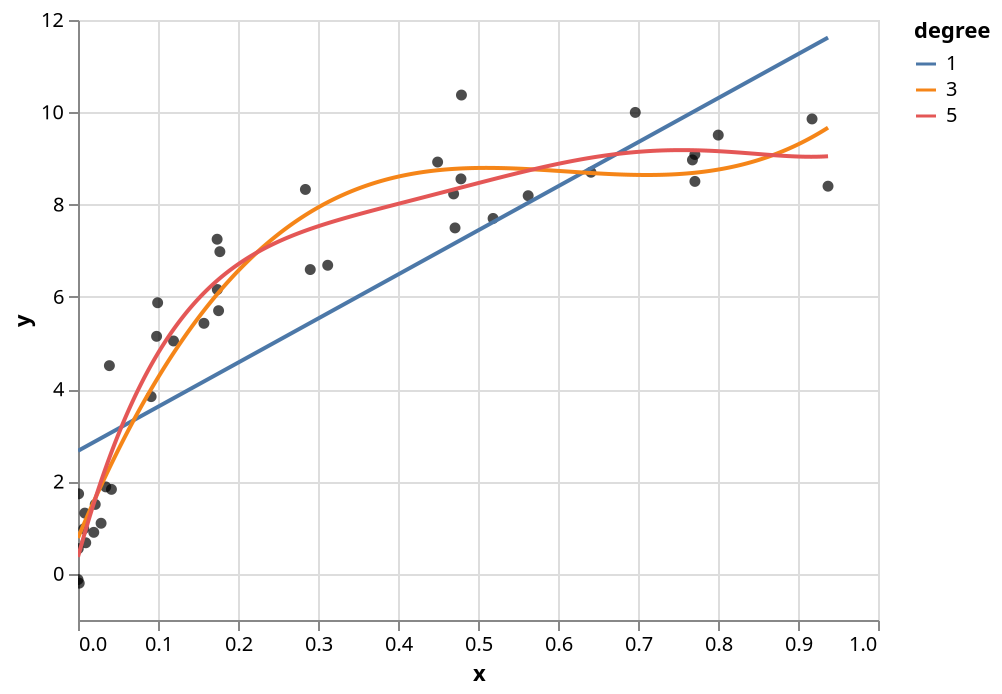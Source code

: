 {"config": {"view": {"height": 300, "width": 400}}, "layer": [{"encoding": {"y": {"field": "y", "type": "quantitative", "axis": {"title": "y"}}, "x": {"field": "x", "type": "quantitative", "axis": {"title": "x"}}}, "data": {"values": [{"y": 7.249986444610934, "x": 0.17390735240615365}, {"y": 7.700417049705122, "x": 0.5188673758527017}, {"y": -0.12288891735893429, "x": 1.308159884267618e-08}, {"y": 3.839706226695507, "x": 0.09140498447418667}, {"y": 1.5041846089759645, "x": 0.021537291489524404}, {"y": 1.3160089870098304, "x": 0.008526416083876252}, {"y": 1.8840410864290986, "x": 0.034692866342454644}, {"y": 5.045615098324098, "x": 0.11941221607451975}, {"y": 5.42819208709271, "x": 0.15742442860738534}, {"y": 6.592816743579108, "x": 0.2903234728420443}, {"y": 5.7019391862114155, "x": 0.17572404090581414}, {"y": 8.231488583087733, "x": 0.4695257637239847}, {"y": 1.8305394018326293, "x": 0.04180072242027877}, {"y": 9.086428998900335, "x": 0.7710902320938061}, {"y": 1.7342517715152217, "x": 0.0007500802611750914}, {"y": 8.92229630777468, "x": 0.4495266822048259}, {"y": 6.1604371203300055, "x": 0.1741432980786669}, {"y": 6.685977647219328, "x": 0.3121343244087434}, {"y": 0.8992155024531971, "x": 0.019708492528141937}, {"y": 4.510826927052562, "x": 0.03924419997764635}, {"y": 8.701629426983882, "x": 0.6411918642633713}, {"y": 8.399177246443154, "x": 0.9375304790146106}, {"y": 5.14639037358505, "x": 0.0982347154547968}, {"y": 10.374065433050973, "x": 0.4793106041672008}, {"y": 8.9681621251892, "x": 0.7680579462621686}, {"y": 9.506488255235274, "x": 0.8003210823854859}, {"y": 0.9746409031323562, "x": 0.007232517887507462}, {"y": -0.202013752383839, "x": 0.0015252760933674293}, {"y": 1.0960599260805883, "x": 0.028842371409477506}, {"y": 8.502728594109872, "x": 0.7711342563292769}, {"y": 0.673016457606737, "x": 0.009672099724985566}, {"y": 6.9808318381557335, "x": 0.17733163183739564}, {"y": 9.856232995124978, "x": 0.9175523519719494}, {"y": 8.328732818905934, "x": 0.2842652211003585}, {"y": 8.557558172913389, "x": 0.4786939408084363}, {"y": 5.873868642718122, "x": 0.09955011340915407}, {"y": 7.495157737574433, "x": 0.47128352370767496}, {"y": 9.997532999951734, "x": 0.6966000121901412}, {"y": 0.5462644379153829, "x": 0.0003344610882180793}, {"y": 8.192966297733088, "x": 0.5627164932442545}]}, "selection": {"selector015": {"encodings": ["x", "y"], "type": "interval", "bind": "scales"}}, "mark": {"color": "black", "type": "circle"}}, {"encoding": {"y": {"field": "yfit", "type": "quantitative"}, "x": {"field": "xfit", "type": "quantitative"}, "color": {"field": "degree", "type": "nominal"}}, "data": {"values": [{"degree": "1", "xfit": 1.308159884267618e-08, "yfit": 2.664916142058311}, {"degree": "1", "xfit": 0.0018788316506028742, "yfit": 2.682860192343207}, {"degree": "1", "xfit": 0.003757650219606906, "yfit": 2.7008042426281027}, {"degree": "1", "xfit": 0.005636468788610937, "yfit": 2.718748292912998}, {"degree": "1", "xfit": 0.007515287357614969, "yfit": 2.736692343197894}, {"degree": "1", "xfit": 0.009394105926619, "yfit": 2.7546363934827895}, {"degree": "1", "xfit": 0.011272924495623032, "yfit": 2.772580443767685}, {"degree": "1", "xfit": 0.013151743064627063, "yfit": 2.7905244940525806}, {"degree": "1", "xfit": 0.015030561633631095, "yfit": 2.8084685443374764}, {"degree": "1", "xfit": 0.016909380202635126, "yfit": 2.826412594622372}, {"degree": "1", "xfit": 0.018788198771639158, "yfit": 2.8443566449072675}, {"degree": "1", "xfit": 0.02066701734064319, "yfit": 2.8623006951921632}, {"degree": "1", "xfit": 0.022545835909647222, "yfit": 2.880244745477059}, {"degree": "1", "xfit": 0.024424654478651255, "yfit": 2.8981887957619543}, {"degree": "1", "xfit": 0.026303473047655283, "yfit": 2.91613284604685}, {"degree": "1", "xfit": 0.028182291616659316, "yfit": 2.934076896331746}, {"degree": "1", "xfit": 0.030061110185663348, "yfit": 2.952020946616641}, {"degree": "1", "xfit": 0.031939928754667384, "yfit": 2.969964996901537}, {"degree": "1", "xfit": 0.03381874732367141, "yfit": 2.9879090471864327}, {"degree": "1", "xfit": 0.03569756589267545, "yfit": 3.005853097471328}, {"degree": "1", "xfit": 0.03757638446167948, "yfit": 3.0237971477562238}, {"degree": "1", "xfit": 0.03945520303068351, "yfit": 3.0417411980411195}, {"degree": "1", "xfit": 0.04133402159968754, "yfit": 3.0596852483260153}, {"degree": "1", "xfit": 0.04321284016869157, "yfit": 3.0776292986109106}, {"degree": "1", "xfit": 0.045091658737695606, "yfit": 3.0955733488958064}, {"degree": "1", "xfit": 0.046970477306699635, "yfit": 3.113517399180702}, {"degree": "1", "xfit": 0.04884929587570367, "yfit": 3.1314614494655975}, {"degree": "1", "xfit": 0.0507281144447077, "yfit": 3.149405499750493}, {"degree": "1", "xfit": 0.05260693301371173, "yfit": 3.167349550035389}, {"degree": "1", "xfit": 0.05448575158271576, "yfit": 3.1852936003202847}, {"degree": "1", "xfit": 0.05636457015171979, "yfit": 3.20323765060518}, {"degree": "1", "xfit": 0.05824338872072383, "yfit": 3.221181700890076}, {"degree": "1", "xfit": 0.06012220728972786, "yfit": 3.2391257511749716}, {"degree": "1", "xfit": 0.062001025858731885, "yfit": 3.257069801459867}, {"degree": "1", "xfit": 0.06387984442773592, "yfit": 3.2750138517447627}, {"degree": "1", "xfit": 0.06575866299673995, "yfit": 3.2929579020296584}, {"degree": "1", "xfit": 0.06763748156574398, "yfit": 3.3109019523145538}, {"degree": "1", "xfit": 0.06951630013474802, "yfit": 3.3288460025994495}, {"degree": "1", "xfit": 0.07139511870375205, "yfit": 3.3467900528843453}, {"degree": "1", "xfit": 0.07327393727275608, "yfit": 3.3647341031692406}, {"degree": "1", "xfit": 0.07515275584176011, "yfit": 3.3826781534541364}, {"degree": "1", "xfit": 0.07703157441076414, "yfit": 3.400622203739032}, {"degree": "1", "xfit": 0.07891039297976818, "yfit": 3.4185662540239274}, {"degree": "1", "xfit": 0.08078921154877221, "yfit": 3.436510304308823}, {"degree": "1", "xfit": 0.08266803011777624, "yfit": 3.454454354593719}, {"degree": "1", "xfit": 0.08454684868678027, "yfit": 3.4723984048786143}, {"degree": "1", "xfit": 0.0864256672557843, "yfit": 3.49034245516351}, {"degree": "1", "xfit": 0.08830448582478834, "yfit": 3.508286505448406}, {"degree": "1", "xfit": 0.09018330439379237, "yfit": 3.5262305557333016}, {"degree": "1", "xfit": 0.0920621229627964, "yfit": 3.544174606018197}, {"degree": "1", "xfit": 0.09394094153180042, "yfit": 3.5621186563030927}, {"degree": "1", "xfit": 0.09581976010080445, "yfit": 3.580062706587988}, {"degree": "1", "xfit": 0.0976985786698085, "yfit": 3.598006756872884}, {"degree": "1", "xfit": 0.09957739723881252, "yfit": 3.6159508071577795}, {"degree": "1", "xfit": 0.10145621580781655, "yfit": 3.6338948574426753}, {"degree": "1", "xfit": 0.10333503437682058, "yfit": 3.6518389077275706}, {"degree": "1", "xfit": 0.10521385294582461, "yfit": 3.6697829580124663}, {"degree": "1", "xfit": 0.10709267151482865, "yfit": 3.687727008297362}, {"degree": "1", "xfit": 0.10897149008383268, "yfit": 3.705671058582258}, {"degree": "1", "xfit": 0.11085030865283671, "yfit": 3.723615108867153}, {"degree": "1", "xfit": 0.11272912722184074, "yfit": 3.741559159152049}, {"degree": "1", "xfit": 0.11460794579084477, "yfit": 3.7595032094369447}, {"degree": "1", "xfit": 0.11648676435984881, "yfit": 3.77744725972184}, {"degree": "1", "xfit": 0.11836558292885284, "yfit": 3.795391310006736}, {"degree": "1", "xfit": 0.12024440149785687, "yfit": 3.8133353602916316}, {"degree": "1", "xfit": 0.1221232200668609, "yfit": 3.831279410576527}, {"degree": "1", "xfit": 0.12400203863586493, "yfit": 3.8492234608614226}, {"degree": "1", "xfit": 0.12588085720486894, "yfit": 3.867167511146318}, {"degree": "1", "xfit": 0.12775967577387298, "yfit": 3.8851115614312137}, {"degree": "1", "xfit": 0.12963849434287703, "yfit": 3.9030556117161095}, {"degree": "1", "xfit": 0.13151731291188104, "yfit": 3.9209996620010052}, {"degree": "1", "xfit": 0.13339613148088508, "yfit": 3.9389437122859006}, {"degree": "1", "xfit": 0.1352749500498891, "yfit": 3.956887762570796}, {"degree": "1", "xfit": 0.13715376861889314, "yfit": 3.974831812855692}, {"degree": "1", "xfit": 0.13903258718789718, "yfit": 3.9927758631405874}, {"degree": "1", "xfit": 0.1409114057569012, "yfit": 4.010719913425483}, {"degree": "1", "xfit": 0.14279022432590524, "yfit": 4.028663963710379}, {"degree": "1", "xfit": 0.14466904289490926, "yfit": 4.046608013995274}, {"degree": "1", "xfit": 0.1465478614639133, "yfit": 4.06455206428017}, {"degree": "1", "xfit": 0.14842668003291734, "yfit": 4.082496114565066}, {"degree": "1", "xfit": 0.15030549860192136, "yfit": 4.100440164849961}, {"degree": "1", "xfit": 0.1521843171709254, "yfit": 4.118384215134857}, {"degree": "1", "xfit": 0.1540631357399294, "yfit": 4.136328265419753}, {"degree": "1", "xfit": 0.15594195430893346, "yfit": 4.154272315704648}, {"degree": "1", "xfit": 0.1578207728779375, "yfit": 4.172216365989544}, {"degree": "1", "xfit": 0.1596995914469415, "yfit": 4.1901604162744395}, {"degree": "1", "xfit": 0.16157841001594556, "yfit": 4.208104466559335}, {"degree": "1", "xfit": 0.16345722858494957, "yfit": 4.22604851684423}, {"degree": "1", "xfit": 0.1653360471539536, "yfit": 4.243992567129126}, {"degree": "1", "xfit": 0.16721486572295766, "yfit": 4.2619366174140225}, {"degree": "1", "xfit": 0.16909368429196167, "yfit": 4.279880667698918}, {"degree": "1", "xfit": 0.1709725028609657, "yfit": 4.297824717983813}, {"degree": "1", "xfit": 0.17285132142996973, "yfit": 4.3157687682687085}, {"degree": "1", "xfit": 0.17473013999897377, "yfit": 4.333712818553605}, {"degree": "1", "xfit": 0.17660895856797781, "yfit": 4.3516568688385}, {"degree": "1", "xfit": 0.17848777713698183, "yfit": 4.369600919123395}, {"degree": "1", "xfit": 0.18036659570598587, "yfit": 4.3875449694082915}, {"degree": "1", "xfit": 0.1822454142749899, "yfit": 4.405489019693187}, {"degree": "1", "xfit": 0.18412423284399393, "yfit": 4.423433069978083}, {"degree": "1", "xfit": 0.18600305141299797, "yfit": 4.441377120262978}, {"degree": "1", "xfit": 0.187881869982002, "yfit": 4.459321170547874}, {"degree": "1", "xfit": 0.18976068855100603, "yfit": 4.47726522083277}, {"degree": "1", "xfit": 0.19163950712001004, "yfit": 4.495209271117665}, {"degree": "1", "xfit": 0.1935183256890141, "yfit": 4.5131533214025605}, {"degree": "1", "xfit": 0.19539714425801813, "yfit": 4.531097371687457}, {"degree": "1", "xfit": 0.19727596282702214, "yfit": 4.549041421972352}, {"degree": "1", "xfit": 0.1991547813960262, "yfit": 4.566985472257247}, {"degree": "1", "xfit": 0.2010335999650302, "yfit": 4.584929522542144}, {"degree": "1", "xfit": 0.20291241853403424, "yfit": 4.602873572827039}, {"degree": "1", "xfit": 0.2047912371030383, "yfit": 4.620817623111934}, {"degree": "1", "xfit": 0.2066700556720423, "yfit": 4.63876167339683}, {"degree": "1", "xfit": 0.20854887424104634, "yfit": 4.656705723681726}, {"degree": "1", "xfit": 0.21042769281005036, "yfit": 4.674649773966621}, {"degree": "1", "xfit": 0.2123065113790544, "yfit": 4.692593824251517}, {"degree": "1", "xfit": 0.21418532994805844, "yfit": 4.710537874536413}, {"degree": "1", "xfit": 0.21606414851706246, "yfit": 4.728481924821308}, {"degree": "1", "xfit": 0.2179429670860665, "yfit": 4.746425975106204}, {"degree": "1", "xfit": 0.21982178565507052, "yfit": 4.764370025391099}, {"degree": "1", "xfit": 0.22170060422407456, "yfit": 4.782314075675995}, {"degree": "1", "xfit": 0.2235794227930786, "yfit": 4.800258125960891}, {"degree": "1", "xfit": 0.22545824136208262, "yfit": 4.818202176245786}, {"degree": "1", "xfit": 0.22733705993108666, "yfit": 4.836146226530682}, {"degree": "1", "xfit": 0.22921587850009068, "yfit": 4.854090276815578}, {"degree": "1", "xfit": 0.23109469706909472, "yfit": 4.872034327100473}, {"degree": "1", "xfit": 0.23297351563809876, "yfit": 4.8899783773853684}, {"degree": "1", "xfit": 0.23485233420710278, "yfit": 4.907922427670265}, {"degree": "1", "xfit": 0.23673115277610682, "yfit": 4.92586647795516}, {"degree": "1", "xfit": 0.23860997134511083, "yfit": 4.943810528240055}, {"degree": "1", "xfit": 0.24048878991411488, "yfit": 4.9617545785249515}, {"degree": "1", "xfit": 0.24236760848311892, "yfit": 4.979698628809848}, {"degree": "1", "xfit": 0.24424642705212293, "yfit": 4.997642679094742}, {"degree": "1", "xfit": 0.24612524562112698, "yfit": 5.015586729379638}, {"degree": "1", "xfit": 0.248004064190131, "yfit": 5.033530779664534}, {"degree": "1", "xfit": 0.24988288275913503, "yfit": 5.051474829949429}, {"degree": "1", "xfit": 0.2517617013281391, "yfit": 5.069418880234325}, {"degree": "1", "xfit": 0.25364051989714315, "yfit": 5.087362930519221}, {"degree": "1", "xfit": 0.25551933846614716, "yfit": 5.105306980804117}, {"degree": "1", "xfit": 0.2573981570351512, "yfit": 5.123251031089012}, {"degree": "1", "xfit": 0.25927697560415525, "yfit": 5.141195081373908}, {"degree": "1", "xfit": 0.26115579417315926, "yfit": 5.159139131658804}, {"degree": "1", "xfit": 0.2630346127421633, "yfit": 5.177083181943699}, {"degree": "1", "xfit": 0.2649134313111673, "yfit": 5.195027232228595}, {"degree": "1", "xfit": 0.26679224988017136, "yfit": 5.21297128251349}, {"degree": "1", "xfit": 0.2686710684491754, "yfit": 5.230915332798386}, {"degree": "1", "xfit": 0.2705498870181794, "yfit": 5.248859383083282}, {"degree": "1", "xfit": 0.27242870558718346, "yfit": 5.266803433368177}, {"degree": "1", "xfit": 0.2743075241561875, "yfit": 5.284747483653073}, {"degree": "1", "xfit": 0.2761863427251915, "yfit": 5.302691533937969}, {"degree": "1", "xfit": 0.27806516129419556, "yfit": 5.320635584222865}, {"degree": "1", "xfit": 0.2799439798631996, "yfit": 5.338579634507759}, {"degree": "1", "xfit": 0.2818227984322036, "yfit": 5.356523684792656}, {"degree": "1", "xfit": 0.2837016170012076, "yfit": 5.374467735077551}, {"degree": "1", "xfit": 0.2855804355702117, "yfit": 5.392411785362446}, {"degree": "1", "xfit": 0.2874592541392157, "yfit": 5.4103558356473425}, {"degree": "1", "xfit": 0.2893380727082197, "yfit": 5.428299885932238}, {"degree": "1", "xfit": 0.2912168912772238, "yfit": 5.446243936217133}, {"degree": "1", "xfit": 0.2930957098462278, "yfit": 5.464187986502029}, {"degree": "1", "xfit": 0.2949745284152318, "yfit": 5.482132036786925}, {"degree": "1", "xfit": 0.2968533469842359, "yfit": 5.500076087071821}, {"degree": "1", "xfit": 0.2987321655532399, "yfit": 5.518020137356716}, {"degree": "1", "xfit": 0.3006109841222439, "yfit": 5.5359641876416115}, {"degree": "1", "xfit": 0.3024898026912479, "yfit": 5.553908237926507}, {"degree": "1", "xfit": 0.304368621260252, "yfit": 5.571852288211403}, {"degree": "1", "xfit": 0.306247439829256, "yfit": 5.589796338496298}, {"degree": "1", "xfit": 0.30812625839826, "yfit": 5.607740388781194}, {"degree": "1", "xfit": 0.3100050769672641, "yfit": 5.62568443906609}, {"degree": "1", "xfit": 0.3118838955362681, "yfit": 5.643628489350986}, {"degree": "1", "xfit": 0.3137627141052721, "yfit": 5.6615725396358805}, {"degree": "1", "xfit": 0.3156415326742762, "yfit": 5.679516589920777}, {"degree": "1", "xfit": 0.3175203512432802, "yfit": 5.697460640205673}, {"degree": "1", "xfit": 0.3193991698122842, "yfit": 5.715404690490567}, {"degree": "1", "xfit": 0.32127798838128824, "yfit": 5.7333487407754635}, {"degree": "1", "xfit": 0.3231568069502923, "yfit": 5.75129279106036}, {"degree": "1", "xfit": 0.3250356255192963, "yfit": 5.769236841345254}, {"degree": "1", "xfit": 0.32691444408830034, "yfit": 5.78718089163015}, {"degree": "1", "xfit": 0.3287932626573044, "yfit": 5.805124941915047}, {"degree": "1", "xfit": 0.3306720812263084, "yfit": 5.823068992199942}, {"degree": "1", "xfit": 0.33255089979531244, "yfit": 5.841013042484837}, {"degree": "1", "xfit": 0.3344297183643165, "yfit": 5.858957092769733}, {"degree": "1", "xfit": 0.3363085369333205, "yfit": 5.876901143054629}, {"degree": "1", "xfit": 0.33818735550232454, "yfit": 5.894845193339524}, {"degree": "1", "xfit": 0.34006617407132855, "yfit": 5.912789243624419}, {"degree": "1", "xfit": 0.3419449926403326, "yfit": 5.930733293909316}, {"degree": "1", "xfit": 0.34382381120933664, "yfit": 5.948677344194211}, {"degree": "1", "xfit": 0.34570262977834065, "yfit": 5.966621394479107}, {"degree": "1", "xfit": 0.3475814483473447, "yfit": 5.984565444764002}, {"degree": "1", "xfit": 0.34946026691634874, "yfit": 6.002509495048898}, {"degree": "1", "xfit": 0.35133908548535275, "yfit": 6.020453545333794}, {"degree": "1", "xfit": 0.3532179040543568, "yfit": 6.038397595618689}, {"degree": "1", "xfit": 0.35509672262336084, "yfit": 6.056341645903585}, {"degree": "1", "xfit": 0.35697554119236485, "yfit": 6.074285696188481}, {"degree": "1", "xfit": 0.35885435976136887, "yfit": 6.092229746473375}, {"degree": "1", "xfit": 0.36073317833037294, "yfit": 6.110173796758271}, {"degree": "1", "xfit": 0.36261199689937695, "yfit": 6.128117847043168}, {"degree": "1", "xfit": 0.36449081546838097, "yfit": 6.146061897328063}, {"degree": "1", "xfit": 0.36636963403738504, "yfit": 6.164005947612958}, {"degree": "1", "xfit": 0.36824845260638905, "yfit": 6.1819499978978545}, {"degree": "1", "xfit": 0.37012727117539307, "yfit": 6.19989404818275}, {"degree": "1", "xfit": 0.37200608974439714, "yfit": 6.217838098467645}, {"degree": "1", "xfit": 0.37388490831340115, "yfit": 6.235782148752541}, {"degree": "1", "xfit": 0.37576372688240517, "yfit": 6.253726199037437}, {"degree": "1", "xfit": 0.3776425454514092, "yfit": 6.271670249322332}, {"degree": "1", "xfit": 0.37952136402041325, "yfit": 6.289614299607228}, {"degree": "1", "xfit": 0.38140018258941727, "yfit": 6.3075583498921235}, {"degree": "1", "xfit": 0.3832790011584213, "yfit": 6.325502400177019}, {"degree": "1", "xfit": 0.38515781972742535, "yfit": 6.343446450461915}, {"degree": "1", "xfit": 0.38703663829642937, "yfit": 6.36139050074681}, {"degree": "1", "xfit": 0.3889154568654334, "yfit": 6.379334551031706}, {"degree": "1", "xfit": 0.39079427543443745, "yfit": 6.397278601316602}, {"degree": "1", "xfit": 0.39267309400344147, "yfit": 6.415222651601497}, {"degree": "1", "xfit": 0.3945519125724455, "yfit": 6.4331667018863925}, {"degree": "1", "xfit": 0.3964307311414495, "yfit": 6.451110752171289}, {"degree": "1", "xfit": 0.39830954971045357, "yfit": 6.469054802456185}, {"degree": "1", "xfit": 0.4001883682794576, "yfit": 6.486998852741079}, {"degree": "1", "xfit": 0.4020671868484616, "yfit": 6.5049429030259756}, {"degree": "1", "xfit": 0.40394600541746567, "yfit": 6.522886953310872}, {"degree": "1", "xfit": 0.4058248239864697, "yfit": 6.540831003595766}, {"degree": "1", "xfit": 0.4077036425554737, "yfit": 6.558775053880662}, {"degree": "1", "xfit": 0.40958246112447777, "yfit": 6.576719104165559}, {"degree": "1", "xfit": 0.4114612796934818, "yfit": 6.594663154450453}, {"degree": "1", "xfit": 0.4133400982624858, "yfit": 6.612607204735349}, {"degree": "1", "xfit": 0.4152189168314898, "yfit": 6.630551255020245}, {"degree": "1", "xfit": 0.4170977354004939, "yfit": 6.648495305305141}, {"degree": "1", "xfit": 0.4189765539694979, "yfit": 6.666439355590036}, {"degree": "1", "xfit": 0.4208553725385019, "yfit": 6.684383405874931}, {"degree": "1", "xfit": 0.422734191107506, "yfit": 6.702327456159828}, {"degree": "1", "xfit": 0.42461300967651, "yfit": 6.720271506444723}, {"degree": "1", "xfit": 0.426491828245514, "yfit": 6.738215556729618}, {"degree": "1", "xfit": 0.4283706468145181, "yfit": 6.7561596070145145}, {"degree": "1", "xfit": 0.4302494653835221, "yfit": 6.77410365729941}, {"degree": "1", "xfit": 0.4321282839525261, "yfit": 6.792047707584305}, {"degree": "1", "xfit": 0.43400710252153013, "yfit": 6.8099917578692}, {"degree": "1", "xfit": 0.4358859210905342, "yfit": 6.827935808154097}, {"degree": "1", "xfit": 0.4377647396595382, "yfit": 6.845879858438992}, {"degree": "1", "xfit": 0.43964355822854223, "yfit": 6.863823908723888}, {"degree": "1", "xfit": 0.4415223767975463, "yfit": 6.8817679590087835}, {"degree": "1", "xfit": 0.4434011953665503, "yfit": 6.89971200929368}, {"degree": "1", "xfit": 0.44528001393555433, "yfit": 6.917656059578575}, {"degree": "1", "xfit": 0.4471588325045584, "yfit": 6.93560010986347}, {"degree": "1", "xfit": 0.4490376510735624, "yfit": 6.9535441601483665}, {"degree": "1", "xfit": 0.45091646964256643, "yfit": 6.971488210433262}, {"degree": "1", "xfit": 0.45279528821157045, "yfit": 6.989432260718157}, {"degree": "1", "xfit": 0.4546741067805745, "yfit": 7.007376311003053}, {"degree": "1", "xfit": 0.45655292534957853, "yfit": 7.025320361287949}, {"degree": "1", "xfit": 0.45843174391858255, "yfit": 7.043264411572844}, {"degree": "1", "xfit": 0.4603105624875866, "yfit": 7.06120846185774}, {"degree": "1", "xfit": 0.46218938105659063, "yfit": 7.0791525121426355}, {"degree": "1", "xfit": 0.46406819962559465, "yfit": 7.097096562427531}, {"degree": "1", "xfit": 0.4659470181945987, "yfit": 7.115040612712427}, {"degree": "1", "xfit": 0.46782583676360273, "yfit": 7.132984662997322}, {"degree": "1", "xfit": 0.46970465533260675, "yfit": 7.150928713282218}, {"degree": "1", "xfit": 0.47158347390161076, "yfit": 7.168872763567113}, {"degree": "1", "xfit": 0.47346229247061483, "yfit": 7.186816813852009}, {"degree": "1", "xfit": 0.47534111103961885, "yfit": 7.2047608641369045}, {"degree": "1", "xfit": 0.47721992960862286, "yfit": 7.2227049144218}, {"degree": "1", "xfit": 0.47909874817762693, "yfit": 7.240648964706696}, {"degree": "1", "xfit": 0.48097756674663095, "yfit": 7.258593014991591}, {"degree": "1", "xfit": 0.48285638531563496, "yfit": 7.276537065276488}, {"degree": "1", "xfit": 0.48473520388463903, "yfit": 7.294481115561383}, {"degree": "1", "xfit": 0.48661402245364305, "yfit": 7.312425165846279}, {"degree": "1", "xfit": 0.48849284102264706, "yfit": 7.330369216131174}, {"degree": "1", "xfit": 0.49037165959165113, "yfit": 7.34831326641607}, {"degree": "1", "xfit": 0.49225047816065515, "yfit": 7.366257316700966}, {"degree": "1", "xfit": 0.49412929672965916, "yfit": 7.384201366985861}, {"degree": "1", "xfit": 0.4960081152986632, "yfit": 7.402145417270757}, {"degree": "1", "xfit": 0.49788693386766725, "yfit": 7.420089467555653}, {"degree": "1", "xfit": 0.49976575243667126, "yfit": 7.438033517840548}, {"degree": "1", "xfit": 0.5016445710056753, "yfit": 7.455977568125443}, {"degree": "1", "xfit": 0.5035233895746792, "yfit": 7.473921618410339}, {"degree": "1", "xfit": 0.5054022081436833, "yfit": 7.491865668695234}, {"degree": "1", "xfit": 0.5072810267126874, "yfit": 7.50980971898013}, {"degree": "1", "xfit": 0.5091598452816913, "yfit": 7.527753769265026}, {"degree": "1", "xfit": 0.5110386638506954, "yfit": 7.545697819549921}, {"degree": "1", "xfit": 0.5129174824196995, "yfit": 7.563641869834817}, {"degree": "1", "xfit": 0.5147963009887034, "yfit": 7.581585920119712}, {"degree": "1", "xfit": 0.5166751195577075, "yfit": 7.599529970404609}, {"degree": "1", "xfit": 0.5185539381267116, "yfit": 7.617474020689504}, {"degree": "1", "xfit": 0.5204327566957155, "yfit": 7.635418070974399}, {"degree": "1", "xfit": 0.5223115752647196, "yfit": 7.6533621212592955}, {"degree": "1", "xfit": 0.5241903938337236, "yfit": 7.67130617154419}, {"degree": "1", "xfit": 0.5260692124027276, "yfit": 7.689250221829086}, {"degree": "1", "xfit": 0.5279480309717317, "yfit": 7.707194272113982}, {"degree": "1", "xfit": 0.5298268495407357, "yfit": 7.725138322398877}, {"degree": "1", "xfit": 0.5317056681097397, "yfit": 7.743082372683773}, {"degree": "1", "xfit": 0.5335844866787438, "yfit": 7.761026422968669}, {"degree": "1", "xfit": 0.5354633052477478, "yfit": 7.778970473253564}, {"degree": "1", "xfit": 0.5373421238167518, "yfit": 7.79691452353846}, {"degree": "1", "xfit": 0.5392209423857559, "yfit": 7.814858573823356}, {"degree": "1", "xfit": 0.5410997609547599, "yfit": 7.832802624108251}, {"degree": "1", "xfit": 0.5429785795237639, "yfit": 7.850746674393147}, {"degree": "1", "xfit": 0.544857398092768, "yfit": 7.868690724678043}, {"degree": "1", "xfit": 0.546736216661772, "yfit": 7.886634774962938}, {"degree": "1", "xfit": 0.548615035230776, "yfit": 7.9045788252478335}, {"degree": "1", "xfit": 0.5504938537997801, "yfit": 7.92252287553273}, {"degree": "1", "xfit": 0.5523726723687841, "yfit": 7.940466925817625}, {"degree": "1", "xfit": 0.5542514909377881, "yfit": 7.95841097610252}, {"degree": "1", "xfit": 0.5561303095067922, "yfit": 7.976355026387417}, {"degree": "1", "xfit": 0.5580091280757962, "yfit": 7.994299076672312}, {"degree": "1", "xfit": 0.5598879466448002, "yfit": 8.012243126957209}, {"degree": "1", "xfit": 0.5617667652138042, "yfit": 8.030187177242102}, {"degree": "1", "xfit": 0.5636455837828083, "yfit": 8.048131227526998}, {"degree": "1", "xfit": 0.5655244023518123, "yfit": 8.066075277811894}, {"degree": "1", "xfit": 0.5674032209208163, "yfit": 8.08401932809679}, {"degree": "1", "xfit": 0.5692820394898204, "yfit": 8.101963378381686}, {"degree": "1", "xfit": 0.5711608580588244, "yfit": 8.119907428666583}, {"degree": "1", "xfit": 0.5730396766278284, "yfit": 8.137851478951475}, {"degree": "1", "xfit": 0.5749184951968325, "yfit": 8.155795529236372}, {"degree": "1", "xfit": 0.5767973137658365, "yfit": 8.173739579521268}, {"degree": "1", "xfit": 0.5786761323348405, "yfit": 8.191683629806164}, {"degree": "1", "xfit": 0.5805549509038446, "yfit": 8.20962768009106}, {"degree": "1", "xfit": 0.5824337694728486, "yfit": 8.227571730375956}, {"degree": "1", "xfit": 0.5843125880418526, "yfit": 8.24551578066085}, {"degree": "1", "xfit": 0.5861914066108567, "yfit": 8.263459830945745}, {"degree": "1", "xfit": 0.5880702251798607, "yfit": 8.281403881230641}, {"degree": "1", "xfit": 0.5899490437488647, "yfit": 8.299347931515538}, {"degree": "1", "xfit": 0.5918278623178688, "yfit": 8.317291981800434}, {"degree": "1", "xfit": 0.5937066808868728, "yfit": 8.33523603208533}, {"degree": "1", "xfit": 0.5955854994558768, "yfit": 8.353180082370224}, {"degree": "1", "xfit": 0.5974643180248809, "yfit": 8.37112413265512}, {"degree": "1", "xfit": 0.5993431365938848, "yfit": 8.389068182940015}, {"degree": "1", "xfit": 0.6012219551628889, "yfit": 8.407012233224911}, {"degree": "1", "xfit": 0.603100773731893, "yfit": 8.424956283509808}, {"degree": "1", "xfit": 0.6049795923008969, "yfit": 8.442900333794702}, {"degree": "1", "xfit": 0.606858410869901, "yfit": 8.460844384079598}, {"degree": "1", "xfit": 0.6087372294389051, "yfit": 8.478788434364494}, {"degree": "1", "xfit": 0.610616048007909, "yfit": 8.496732484649389}, {"degree": "1", "xfit": 0.6124948665769131, "yfit": 8.514676534934285}, {"degree": "1", "xfit": 0.6143736851459172, "yfit": 8.532620585219181}, {"degree": "1", "xfit": 0.6162525037149211, "yfit": 8.550564635504076}, {"degree": "1", "xfit": 0.6181313222839252, "yfit": 8.568508685788972}, {"degree": "1", "xfit": 0.6200101408529293, "yfit": 8.586452736073868}, {"degree": "1", "xfit": 0.6218889594219332, "yfit": 8.604396786358762}, {"degree": "1", "xfit": 0.6237677779909373, "yfit": 8.622340836643659}, {"degree": "1", "xfit": 0.6256465965599414, "yfit": 8.640284886928555}, {"degree": "1", "xfit": 0.6275254151289453, "yfit": 8.658228937213451}, {"degree": "1", "xfit": 0.6294042336979494, "yfit": 8.676172987498346}, {"degree": "1", "xfit": 0.6312830522669535, "yfit": 8.694117037783242}, {"degree": "1", "xfit": 0.6331618708359574, "yfit": 8.712061088068136}, {"degree": "1", "xfit": 0.6350406894049615, "yfit": 8.730005138353032}, {"degree": "1", "xfit": 0.6369195079739655, "yfit": 8.747949188637929}, {"degree": "1", "xfit": 0.6387983265429695, "yfit": 8.765893238922825}, {"degree": "1", "xfit": 0.6406771451119736, "yfit": 8.783837289207721}, {"degree": "1", "xfit": 0.6425559636809776, "yfit": 8.801781339492614}, {"degree": "1", "xfit": 0.6444347822499816, "yfit": 8.81972538977751}, {"degree": "1", "xfit": 0.6463136008189857, "yfit": 8.837669440062406}, {"degree": "1", "xfit": 0.6481924193879897, "yfit": 8.855613490347302}, {"degree": "1", "xfit": 0.6500712379569937, "yfit": 8.873557540632198}, {"degree": "1", "xfit": 0.6519500565259978, "yfit": 8.891501590917095}, {"degree": "1", "xfit": 0.6538288750950018, "yfit": 8.909445641201987}, {"degree": "1", "xfit": 0.6557076936640058, "yfit": 8.927389691486884}, {"degree": "1", "xfit": 0.6575865122330099, "yfit": 8.94533374177178}, {"degree": "1", "xfit": 0.6594653308020139, "yfit": 8.963277792056676}, {"degree": "1", "xfit": 0.6613441493710179, "yfit": 8.981221842341572}, {"degree": "1", "xfit": 0.663222967940022, "yfit": 8.999165892626468}, {"degree": "1", "xfit": 0.665101786509026, "yfit": 9.017109942911361}, {"degree": "1", "xfit": 0.66698060507803, "yfit": 9.035053993196257}, {"degree": "1", "xfit": 0.6688594236470341, "yfit": 9.052998043481153}, {"degree": "1", "xfit": 0.6707382422160381, "yfit": 9.07094209376605}, {"degree": "1", "xfit": 0.6726170607850421, "yfit": 9.088886144050946}, {"degree": "1", "xfit": 0.6744958793540461, "yfit": 9.10683019433584}, {"degree": "1", "xfit": 0.6763746979230502, "yfit": 9.124774244620736}, {"degree": "1", "xfit": 0.6782535164920542, "yfit": 9.142718294905631}, {"degree": "1", "xfit": 0.6801323350610582, "yfit": 9.160662345190527}, {"degree": "1", "xfit": 0.6820111536300623, "yfit": 9.178606395475423}, {"degree": "1", "xfit": 0.6838899721990663, "yfit": 9.19655044576032}, {"degree": "1", "xfit": 0.6857687907680703, "yfit": 9.214494496045214}, {"degree": "1", "xfit": 0.6876476093370744, "yfit": 9.23243854633011}, {"degree": "1", "xfit": 0.6895264279060784, "yfit": 9.250382596615006}, {"degree": "1", "xfit": 0.6914052464750824, "yfit": 9.2683266468999}, {"degree": "1", "xfit": 0.6932840650440865, "yfit": 9.286270697184797}, {"degree": "1", "xfit": 0.6951628836130905, "yfit": 9.304214747469693}, {"degree": "1", "xfit": 0.6970417021820945, "yfit": 9.322158797754588}, {"degree": "1", "xfit": 0.6989205207510986, "yfit": 9.340102848039484}, {"degree": "1", "xfit": 0.7007993393201026, "yfit": 9.35804689832438}, {"degree": "1", "xfit": 0.7026781578891066, "yfit": 9.375990948609275}, {"degree": "1", "xfit": 0.7045569764581107, "yfit": 9.39393499889417}, {"degree": "1", "xfit": 0.7064357950271147, "yfit": 9.411879049179067}, {"degree": "1", "xfit": 0.7083146135961187, "yfit": 9.429823099463961}, {"degree": "1", "xfit": 0.7101934321651228, "yfit": 9.447767149748858}, {"degree": "1", "xfit": 0.7120722507341267, "yfit": 9.465711200033752}, {"degree": "1", "xfit": 0.7139510693031308, "yfit": 9.483655250318648}, {"degree": "1", "xfit": 0.7158298878721349, "yfit": 9.501599300603544}, {"degree": "1", "xfit": 0.7177087064411388, "yfit": 9.51954335088844}, {"degree": "1", "xfit": 0.7195875250101429, "yfit": 9.537487401173337}, {"degree": "1", "xfit": 0.721466343579147, "yfit": 9.555431451458231}, {"degree": "1", "xfit": 0.7233451621481509, "yfit": 9.573375501743126}, {"degree": "1", "xfit": 0.725223980717155, "yfit": 9.591319552028022}, {"degree": "1", "xfit": 0.7271027992861591, "yfit": 9.609263602312918}, {"degree": "1", "xfit": 0.728981617855163, "yfit": 9.627207652597814}, {"degree": "1", "xfit": 0.7308604364241671, "yfit": 9.64515170288271}, {"degree": "1", "xfit": 0.7327392549931712, "yfit": 9.663095753167607}, {"degree": "1", "xfit": 0.7346180735621751, "yfit": 9.6810398034525}, {"degree": "1", "xfit": 0.7364968921311792, "yfit": 9.698983853737396}, {"degree": "1", "xfit": 0.7383757107001833, "yfit": 9.716927904022292}, {"degree": "1", "xfit": 0.7402545292691872, "yfit": 9.734871954307188}, {"degree": "1", "xfit": 0.7421333478381913, "yfit": 9.752816004592084}, {"degree": "1", "xfit": 0.7440121664071954, "yfit": 9.77076005487698}, {"degree": "1", "xfit": 0.7458909849761993, "yfit": 9.788704105161873}, {"degree": "1", "xfit": 0.7477698035452034, "yfit": 9.80664815544677}, {"degree": "1", "xfit": 0.7496486221142075, "yfit": 9.824592205731665}, {"degree": "1", "xfit": 0.7515274406832114, "yfit": 9.842536256016562}, {"degree": "1", "xfit": 0.7534062592522155, "yfit": 9.860480306301458}, {"degree": "1", "xfit": 0.7552850778212195, "yfit": 9.878424356586352}, {"degree": "1", "xfit": 0.7571638963902235, "yfit": 9.896368406871249}, {"degree": "1", "xfit": 0.7590427149592276, "yfit": 9.914312457156143}, {"degree": "1", "xfit": 0.7609215335282316, "yfit": 9.93225650744104}, {"degree": "1", "xfit": 0.7628003520972356, "yfit": 9.950200557725935}, {"degree": "1", "xfit": 0.7646791706662397, "yfit": 9.968144608010832}, {"degree": "1", "xfit": 0.7665579892352437, "yfit": 9.986088658295726}, {"degree": "1", "xfit": 0.7684368078042477, "yfit": 10.004032708580622}, {"degree": "1", "xfit": 0.7703156263732518, "yfit": 10.021976758865518}, {"degree": "1", "xfit": 0.7721944449422558, "yfit": 10.039920809150413}, {"degree": "1", "xfit": 0.7740732635112598, "yfit": 10.057864859435309}, {"degree": "1", "xfit": 0.7759520820802639, "yfit": 10.075808909720205}, {"degree": "1", "xfit": 0.7778309006492679, "yfit": 10.0937529600051}, {"degree": "1", "xfit": 0.7797097192182719, "yfit": 10.111697010289996}, {"degree": "1", "xfit": 0.781588537787276, "yfit": 10.129641060574892}, {"degree": "1", "xfit": 0.78346735635628, "yfit": 10.147585110859787}, {"degree": "1", "xfit": 0.785346174925284, "yfit": 10.165529161144683}, {"degree": "1", "xfit": 0.7872249934942881, "yfit": 10.183473211429579}, {"degree": "1", "xfit": 0.789103812063292, "yfit": 10.201417261714473}, {"degree": "1", "xfit": 0.7909826306322961, "yfit": 10.21936131199937}, {"degree": "1", "xfit": 0.7928614492013001, "yfit": 10.237305362284264}, {"degree": "1", "xfit": 0.7947402677703042, "yfit": 10.25524941256916}, {"degree": "1", "xfit": 0.7966190863393082, "yfit": 10.273193462854056}, {"degree": "1", "xfit": 0.7984979049083122, "yfit": 10.291137513138953}, {"degree": "1", "xfit": 0.8003767234773163, "yfit": 10.309081563423849}, {"degree": "1", "xfit": 0.8022555420463203, "yfit": 10.327025613708743}, {"degree": "1", "xfit": 0.8041343606153243, "yfit": 10.344969663993638}, {"degree": "1", "xfit": 0.8060131791843284, "yfit": 10.362913714278534}, {"degree": "1", "xfit": 0.8078919977533324, "yfit": 10.38085776456343}, {"degree": "1", "xfit": 0.8097708163223364, "yfit": 10.398801814848326}, {"degree": "1", "xfit": 0.8116496348913405, "yfit": 10.416745865133223}, {"degree": "1", "xfit": 0.8135284534603445, "yfit": 10.434689915418119}, {"degree": "1", "xfit": 0.8154072720293485, "yfit": 10.452633965703011}, {"degree": "1", "xfit": 0.8172860905983526, "yfit": 10.470578015987908}, {"degree": "1", "xfit": 0.8191649091673566, "yfit": 10.488522066272804}, {"degree": "1", "xfit": 0.8210437277363606, "yfit": 10.5064661165577}, {"degree": "1", "xfit": 0.8229225463053647, "yfit": 10.524410166842596}, {"degree": "1", "xfit": 0.8248013648743687, "yfit": 10.542354217127492}, {"degree": "1", "xfit": 0.8266801834433727, "yfit": 10.560298267412385}, {"degree": "1", "xfit": 0.8285590020123768, "yfit": 10.578242317697281}, {"degree": "1", "xfit": 0.8304378205813807, "yfit": 10.596186367982178}, {"degree": "1", "xfit": 0.8323166391503848, "yfit": 10.614130418267074}, {"degree": "1", "xfit": 0.8341954577193889, "yfit": 10.63207446855197}, {"degree": "1", "xfit": 0.8360742762883928, "yfit": 10.650018518836864}, {"degree": "1", "xfit": 0.8379530948573969, "yfit": 10.66796256912176}, {"degree": "1", "xfit": 0.839831913426401, "yfit": 10.685906619406657}, {"degree": "1", "xfit": 0.8417107319954049, "yfit": 10.703850669691551}, {"degree": "1", "xfit": 0.843589550564409, "yfit": 10.721794719976447}, {"degree": "1", "xfit": 0.8454683691334131, "yfit": 10.739738770261344}, {"degree": "1", "xfit": 0.847347187702417, "yfit": 10.757682820546238}, {"degree": "1", "xfit": 0.8492260062714211, "yfit": 10.775626870831134}, {"degree": "1", "xfit": 0.8511048248404252, "yfit": 10.79357092111603}, {"degree": "1", "xfit": 0.8529836434094291, "yfit": 10.811514971400925}, {"degree": "1", "xfit": 0.8548624619784332, "yfit": 10.829459021685821}, {"degree": "1", "xfit": 0.8567412805474373, "yfit": 10.847403071970717}, {"degree": "1", "xfit": 0.8586200991164412, "yfit": 10.865347122255612}, {"degree": "1", "xfit": 0.8604989176854453, "yfit": 10.883291172540508}, {"degree": "1", "xfit": 0.8623777362544494, "yfit": 10.901235222825404}, {"degree": "1", "xfit": 0.8642565548234533, "yfit": 10.919179273110299}, {"degree": "1", "xfit": 0.8661353733924574, "yfit": 10.937123323395195}, {"degree": "1", "xfit": 0.8680141919614613, "yfit": 10.95506737368009}, {"degree": "1", "xfit": 0.8698930105304654, "yfit": 10.973011423964985}, {"degree": "1", "xfit": 0.8717718290994695, "yfit": 10.990955474249882}, {"degree": "1", "xfit": 0.8736506476684734, "yfit": 11.008899524534776}, {"degree": "1", "xfit": 0.8755294662374775, "yfit": 11.026843574819672}, {"degree": "1", "xfit": 0.8774082848064816, "yfit": 11.044787625104568}, {"degree": "1", "xfit": 0.8792871033754855, "yfit": 11.062731675389463}, {"degree": "1", "xfit": 0.8811659219444896, "yfit": 11.080675725674359}, {"degree": "1", "xfit": 0.8830447405134937, "yfit": 11.098619775959255}, {"degree": "1", "xfit": 0.8849235590824976, "yfit": 11.11656382624415}, {"degree": "1", "xfit": 0.8868023776515017, "yfit": 11.134507876529046}, {"degree": "1", "xfit": 0.8886811962205058, "yfit": 11.152451926813942}, {"degree": "1", "xfit": 0.8905600147895097, "yfit": 11.170395977098837}, {"degree": "1", "xfit": 0.8924388333585138, "yfit": 11.188340027383733}, {"degree": "1", "xfit": 0.8943176519275179, "yfit": 11.206284077668629}, {"degree": "1", "xfit": 0.8961964704965218, "yfit": 11.224228127953525}, {"degree": "1", "xfit": 0.8980752890655259, "yfit": 11.24217217823842}, {"degree": "1", "xfit": 0.89995410763453, "yfit": 11.260116228523316}, {"degree": "1", "xfit": 0.901832926203534, "yfit": 11.278060278808212}, {"degree": "1", "xfit": 0.903711744772538, "yfit": 11.296004329093106}, {"degree": "1", "xfit": 0.905590563341542, "yfit": 11.313948379378003}, {"degree": "1", "xfit": 0.907469381910546, "yfit": 11.331892429662899}, {"degree": "1", "xfit": 0.9093482004795501, "yfit": 11.349836479947795}, {"degree": "1", "xfit": 0.9112270190485541, "yfit": 11.36778053023269}, {"degree": "1", "xfit": 0.9131058376175581, "yfit": 11.385724580517586}, {"degree": "1", "xfit": 0.9149846561865622, "yfit": 11.403668630802482}, {"degree": "1", "xfit": 0.9168634747555662, "yfit": 11.421612681087376}, {"degree": "1", "xfit": 0.9187422933245702, "yfit": 11.439556731372273}, {"degree": "1", "xfit": 0.9206211118935743, "yfit": 11.457500781657169}, {"degree": "1", "xfit": 0.9224999304625783, "yfit": 11.475444831942063}, {"degree": "1", "xfit": 0.9243787490315823, "yfit": 11.49338888222696}, {"degree": "1", "xfit": 0.9262575676005864, "yfit": 11.511332932511856}, {"degree": "1", "xfit": 0.9281363861695904, "yfit": 11.52927698279675}, {"degree": "1", "xfit": 0.9300152047385944, "yfit": 11.547221033081646}, {"degree": "1", "xfit": 0.9318940233075985, "yfit": 11.565165083366542}, {"degree": "1", "xfit": 0.9337728418766025, "yfit": 11.583109133651437}, {"degree": "1", "xfit": 0.9356516604456065, "yfit": 11.601053183936333}, {"degree": "1", "xfit": 0.9375304790146106, "yfit": 11.61899723422123}, {"degree": "3", "xfit": 1.308159884267618e-08, "yfit": 0.778812458094275}, {"degree": "3", "xfit": 0.0018788316506028742, "yfit": 0.8561576846531503}, {"degree": "3", "xfit": 0.003757650219606906, "yfit": 0.9330137633909783}, {"degree": "3", "xfit": 0.005636468788610937, "yfit": 1.009382203731737}, {"degree": "3", "xfit": 0.007515287357614969, "yfit": 1.0852645150994051}, {"degree": "3", "xfit": 0.009394105926619, "yfit": 1.1606622069179604}, {"degree": "3", "xfit": 0.011272924495623032, "yfit": 1.2355767886113815}, {"degree": "3", "xfit": 0.013151743064627063, "yfit": 1.3100097696036468}, {"degree": "3", "xfit": 0.015030561633631095, "yfit": 1.3839626593187344}, {"degree": "3", "xfit": 0.016909380202635126, "yfit": 1.4574369671806224}, {"degree": "3", "xfit": 0.018788198771639158, "yfit": 1.5304342026132896}, {"degree": "3", "xfit": 0.02066701734064319, "yfit": 1.602955875040714}, {"degree": "3", "xfit": 0.022545835909647222, "yfit": 1.6750034938868739}, {"degree": "3", "xfit": 0.024424654478651255, "yfit": 1.7465785685757476}, {"degree": "3", "xfit": 0.026303473047655283, "yfit": 1.8176826085313134}, {"degree": "3", "xfit": 0.028182291616659316, "yfit": 1.8883171231775497}, {"degree": "3", "xfit": 0.030061110185663348, "yfit": 1.9584836219384347}, {"degree": "3", "xfit": 0.031939928754667384, "yfit": 2.0281836142379466}, {"degree": "3", "xfit": 0.03381874732367141, "yfit": 2.097418609500064}, {"degree": "3", "xfit": 0.03569756589267545, "yfit": 2.166190117148765}, {"degree": "3", "xfit": 0.03757638446167948, "yfit": 2.2344996466080276}, {"degree": "3", "xfit": 0.03945520303068351, "yfit": 2.3023487073018307}, {"degree": "3", "xfit": 0.04133402159968754, "yfit": 2.369738808654152}, {"degree": "3", "xfit": 0.04321284016869157, "yfit": 2.4366714600889705}, {"degree": "3", "xfit": 0.045091658737695606, "yfit": 2.5031481710302637}, {"degree": "3", "xfit": 0.046970477306699635, "yfit": 2.5691704509020106}, {"degree": "3", "xfit": 0.04884929587570367, "yfit": 2.634739809128189}, {"degree": "3", "xfit": 0.0507281144447077, "yfit": 2.6998577551327774}, {"degree": "3", "xfit": 0.05260693301371173, "yfit": 2.764525798339754}, {"degree": "3", "xfit": 0.05448575158271576, "yfit": 2.8287454481730974}, {"degree": "3", "xfit": 0.05636457015171979, "yfit": 2.8925182140567856}, {"degree": "3", "xfit": 0.05824338872072383, "yfit": 2.955845605414797}, {"degree": "3", "xfit": 0.06012220728972786, "yfit": 3.0187291316711096}, {"degree": "3", "xfit": 0.062001025858731885, "yfit": 3.0811703022497023}, {"degree": "3", "xfit": 0.06387984442773592, "yfit": 3.1431706265745527}, {"degree": "3", "xfit": 0.06575866299673995, "yfit": 3.20473161406964}, {"degree": "3", "xfit": 0.06763748156574398, "yfit": 3.265854774158941}, {"degree": "3", "xfit": 0.06951630013474802, "yfit": 3.326541616266436}, {"degree": "3", "xfit": 0.07139511870375205, "yfit": 3.3867936498161018}, {"degree": "3", "xfit": 0.07327393727275608, "yfit": 3.446612384231917}, {"degree": "3", "xfit": 0.07515275584176011, "yfit": 3.5059993289378597}, {"degree": "3", "xfit": 0.07703157441076414, "yfit": 3.5649559933579096}, {"degree": "3", "xfit": 0.07891039297976818, "yfit": 3.623483886916043}, {"degree": "3", "xfit": 0.08078921154877221, "yfit": 3.6815845190362397}, {"degree": "3", "xfit": 0.08266803011777624, "yfit": 3.739259399142477}, {"degree": "3", "xfit": 0.08454684868678027, "yfit": 3.7965100366587334}, {"degree": "3", "xfit": 0.0864256672557843, "yfit": 3.8533379410089883}, {"degree": "3", "xfit": 0.08830448582478834, "yfit": 3.909744621617219}, {"degree": "3", "xfit": 0.09018330439379237, "yfit": 3.965731587907403}, {"degree": "3", "xfit": 0.0920621229627964, "yfit": 4.02130034930352}, {"degree": "3", "xfit": 0.09394094153180042, "yfit": 4.076452415229548}, {"degree": "3", "xfit": 0.09581976010080445, "yfit": 4.131189295109465}, {"degree": "3", "xfit": 0.0976985786698085, "yfit": 4.18551249836725}, {"degree": "3", "xfit": 0.09957739723881252, "yfit": 4.239423534426879}, {"degree": "3", "xfit": 0.10145621580781655, "yfit": 4.292923912712333}, {"degree": "3", "xfit": 0.10333503437682058, "yfit": 4.34601514264759}, {"degree": "3", "xfit": 0.10521385294582461, "yfit": 4.3986987336566274}, {"degree": "3", "xfit": 0.10709267151482865, "yfit": 4.450976195163423}, {"degree": "3", "xfit": 0.10897149008383268, "yfit": 4.502849036591956}, {"degree": "3", "xfit": 0.11085030865283671, "yfit": 4.554318767366204}, {"degree": "3", "xfit": 0.11272912722184074, "yfit": 4.605386896910146}, {"degree": "3", "xfit": 0.11460794579084477, "yfit": 4.65605493464776}, {"degree": "3", "xfit": 0.11648676435984881, "yfit": 4.706324390003025}, {"degree": "3", "xfit": 0.11836558292885284, "yfit": 4.756196772399918}, {"degree": "3", "xfit": 0.12024440149785687, "yfit": 4.805673591262418}, {"degree": "3", "xfit": 0.1221232200668609, "yfit": 4.854756356014504}, {"degree": "3", "xfit": 0.12400203863586493, "yfit": 4.903446576080153}, {"degree": "3", "xfit": 0.12588085720486894, "yfit": 4.951745760883344}, {"degree": "3", "xfit": 0.12775967577387298, "yfit": 4.999655419848055}, {"degree": "3", "xfit": 0.12963849434287703, "yfit": 5.047177062398264}, {"degree": "3", "xfit": 0.13151731291188104, "yfit": 5.09431219795795}, {"degree": "3", "xfit": 0.13339613148088508, "yfit": 5.1410623359510925}, {"degree": "3", "xfit": 0.1352749500498891, "yfit": 5.187428985801666}, {"degree": "3", "xfit": 0.13715376861889314, "yfit": 5.233413656933653}, {"degree": "3", "xfit": 0.13903258718789718, "yfit": 5.279017858771029}, {"degree": "3", "xfit": 0.1409114057569012, "yfit": 5.324243100737773}, {"degree": "3", "xfit": 0.14279022432590524, "yfit": 5.369090892257864}, {"degree": "3", "xfit": 0.14466904289490926, "yfit": 5.41356274275528}, {"degree": "3", "xfit": 0.1465478614639133, "yfit": 5.457660161653999}, {"degree": "3", "xfit": 0.14842668003291734, "yfit": 5.501384658377999}, {"degree": "3", "xfit": 0.15030549860192136, "yfit": 5.544737742351258}, {"degree": "3", "xfit": 0.1521843171709254, "yfit": 5.5877209229977565}, {"degree": "3", "xfit": 0.1540631357399294, "yfit": 5.630335709741471}, {"degree": "3", "xfit": 0.15594195430893346, "yfit": 5.67258361200638}, {"degree": "3", "xfit": 0.1578207728779375, "yfit": 5.714466139216461}, {"degree": "3", "xfit": 0.1596995914469415, "yfit": 5.755984800795694}, {"degree": "3", "xfit": 0.16157841001594556, "yfit": 5.7971411061680564}, {"degree": "3", "xfit": 0.16345722858494957, "yfit": 5.837936564757527}, {"degree": "3", "xfit": 0.1653360471539536, "yfit": 5.878372685988084}, {"degree": "3", "xfit": 0.16721486572295766, "yfit": 5.918450979283705}, {"degree": "3", "xfit": 0.16909368429196167, "yfit": 5.958172954068368}, {"degree": "3", "xfit": 0.1709725028609657, "yfit": 5.997540119766052}, {"degree": "3", "xfit": 0.17285132142996973, "yfit": 6.036553985800736}, {"degree": "3", "xfit": 0.17473013999897377, "yfit": 6.075216061596396}, {"degree": "3", "xfit": 0.17660895856797781, "yfit": 6.113527856577013}, {"degree": "3", "xfit": 0.17848777713698183, "yfit": 6.151490880166564}, {"degree": "3", "xfit": 0.18036659570598587, "yfit": 6.189106641789028}, {"degree": "3", "xfit": 0.1822454142749899, "yfit": 6.226376650868382}, {"degree": "3", "xfit": 0.18412423284399393, "yfit": 6.263302416828606}, {"degree": "3", "xfit": 0.18600305141299797, "yfit": 6.299885449093677}, {"degree": "3", "xfit": 0.187881869982002, "yfit": 6.336127257087573}, {"degree": "3", "xfit": 0.18976068855100603, "yfit": 6.372029350234273}, {"degree": "3", "xfit": 0.19163950712001004, "yfit": 6.407593237957756}, {"degree": "3", "xfit": 0.1935183256890141, "yfit": 6.442820429681999}, {"degree": "3", "xfit": 0.19539714425801813, "yfit": 6.4777124348309805}, {"degree": "3", "xfit": 0.19727596282702214, "yfit": 6.51227076282868}, {"degree": "3", "xfit": 0.1991547813960262, "yfit": 6.546496923099075}, {"degree": "3", "xfit": 0.2010335999650302, "yfit": 6.580392425066142}, {"degree": "3", "xfit": 0.20291241853403424, "yfit": 6.6139587781538625}, {"degree": "3", "xfit": 0.2047912371030383, "yfit": 6.647197491786214}, {"degree": "3", "xfit": 0.2066700556720423, "yfit": 6.680110075387172}, {"degree": "3", "xfit": 0.20854887424104634, "yfit": 6.712698038380718}, {"degree": "3", "xfit": 0.21042769281005036, "yfit": 6.744962890190829}, {"degree": "3", "xfit": 0.2123065113790544, "yfit": 6.7769061402414845}, {"degree": "3", "xfit": 0.21418532994805844, "yfit": 6.808529297956661}, {"degree": "3", "xfit": 0.21606414851706246, "yfit": 6.839833872760337}, {"degree": "3", "xfit": 0.2179429670860665, "yfit": 6.870821374076492}, {"degree": "3", "xfit": 0.21982178565507052, "yfit": 6.901493311329103}, {"degree": "3", "xfit": 0.22170060422407456, "yfit": 6.93185119394215}, {"degree": "3", "xfit": 0.2235794227930786, "yfit": 6.961896531339611}, {"degree": "3", "xfit": 0.22545824136208262, "yfit": 6.991630832945462}, {"degree": "3", "xfit": 0.22733705993108666, "yfit": 7.021055608183683}, {"degree": "3", "xfit": 0.22921587850009068, "yfit": 7.050172366478253}, {"degree": "3", "xfit": 0.23109469706909472, "yfit": 7.078982617253149}, {"degree": "3", "xfit": 0.23297351563809876, "yfit": 7.10748786993235}, {"degree": "3", "xfit": 0.23485233420710278, "yfit": 7.135689633939833}, {"degree": "3", "xfit": 0.23673115277610682, "yfit": 7.163589418699579}, {"degree": "3", "xfit": 0.23860997134511083, "yfit": 7.191188733635562}, {"degree": "3", "xfit": 0.24048878991411488, "yfit": 7.218489088171766}, {"degree": "3", "xfit": 0.24236760848311892, "yfit": 7.245491991732165}, {"degree": "3", "xfit": 0.24424642705212293, "yfit": 7.272198953740737}, {"degree": "3", "xfit": 0.24612524562112698, "yfit": 7.298611483621465}, {"degree": "3", "xfit": 0.248004064190131, "yfit": 7.3247310907983225}, {"degree": "3", "xfit": 0.24988288275913503, "yfit": 7.350559284695289}, {"degree": "3", "xfit": 0.2517617013281391, "yfit": 7.376097574736344}, {"degree": "3", "xfit": 0.25364051989714315, "yfit": 7.401347470345465}, {"degree": "3", "xfit": 0.25551933846614716, "yfit": 7.42631048094663}, {"degree": "3", "xfit": 0.2573981570351512, "yfit": 7.450988115963818}, {"degree": "3", "xfit": 0.25927697560415525, "yfit": 7.475381884821006}, {"degree": "3", "xfit": 0.26115579417315926, "yfit": 7.499493296942174}, {"degree": "3", "xfit": 0.2630346127421633, "yfit": 7.523323861751299}, {"degree": "3", "xfit": 0.2649134313111673, "yfit": 7.54687508867236}, {"degree": "3", "xfit": 0.26679224988017136, "yfit": 7.570148487129336}, {"degree": "3", "xfit": 0.2686710684491754, "yfit": 7.5931455665462035}, {"degree": "3", "xfit": 0.2705498870181794, "yfit": 7.615867836346941}, {"degree": "3", "xfit": 0.27242870558718346, "yfit": 7.638316805955529}, {"degree": "3", "xfit": 0.2743075241561875, "yfit": 7.660493984795943}, {"degree": "3", "xfit": 0.2761863427251915, "yfit": 7.682400882292163}, {"degree": "3", "xfit": 0.27806516129419556, "yfit": 7.704039007868168}, {"degree": "3", "xfit": 0.2799439798631996, "yfit": 7.725409870947934}, {"degree": "3", "xfit": 0.2818227984322036, "yfit": 7.74651498095544}, {"degree": "3", "xfit": 0.2837016170012076, "yfit": 7.767355847314666}, {"degree": "3", "xfit": 0.2855804355702117, "yfit": 7.787933979449589}, {"degree": "3", "xfit": 0.2874592541392157, "yfit": 7.808250886784187}, {"degree": "3", "xfit": 0.2893380727082197, "yfit": 7.828308078742438}, {"degree": "3", "xfit": 0.2912168912772238, "yfit": 7.848107064748321}, {"degree": "3", "xfit": 0.2930957098462278, "yfit": 7.867649354225815}, {"degree": "3", "xfit": 0.2949745284152318, "yfit": 7.886936456598897}, {"degree": "3", "xfit": 0.2968533469842359, "yfit": 7.905969881291546}, {"degree": "3", "xfit": 0.2987321655532399, "yfit": 7.924751137727741}, {"degree": "3", "xfit": 0.3006109841222439, "yfit": 7.943281735331459}, {"degree": "3", "xfit": 0.3024898026912479, "yfit": 7.961563183526677}, {"degree": "3", "xfit": 0.304368621260252, "yfit": 7.979596991737378}, {"degree": "3", "xfit": 0.306247439829256, "yfit": 7.997384669387536}, {"degree": "3", "xfit": 0.30812625839826, "yfit": 8.014927725901131}, {"degree": "3", "xfit": 0.3100050769672641, "yfit": 8.03222767070214}, {"degree": "3", "xfit": 0.3118838955362681, "yfit": 8.049286013214543}, {"degree": "3", "xfit": 0.3137627141052721, "yfit": 8.066104262862316}, {"degree": "3", "xfit": 0.3156415326742762, "yfit": 8.082683929069441}, {"degree": "3", "xfit": 0.3175203512432802, "yfit": 8.099026521259892}, {"degree": "3", "xfit": 0.3193991698122842, "yfit": 8.115133548857651}, {"degree": "3", "xfit": 0.32127798838128824, "yfit": 8.131006521286695}, {"degree": "3", "xfit": 0.3231568069502923, "yfit": 8.146646947971}, {"degree": "3", "xfit": 0.3250356255192963, "yfit": 8.162056338334548}, {"degree": "3", "xfit": 0.32691444408830034, "yfit": 8.177236201801316}, {"degree": "3", "xfit": 0.3287932626573044, "yfit": 8.19218804779528}, {"degree": "3", "xfit": 0.3306720812263084, "yfit": 8.206913385740421}, {"degree": "3", "xfit": 0.33255089979531244, "yfit": 8.221413725060717}, {"degree": "3", "xfit": 0.3344297183643165, "yfit": 8.235690575180145}, {"degree": "3", "xfit": 0.3363085369333205, "yfit": 8.249745445522684}, {"degree": "3", "xfit": 0.33818735550232454, "yfit": 8.263579845512314}, {"degree": "3", "xfit": 0.34006617407132855, "yfit": 8.277195284573011}, {"degree": "3", "xfit": 0.3419449926403326, "yfit": 8.290593272128755}, {"degree": "3", "xfit": 0.34382381120933664, "yfit": 8.30377531760352}, {"degree": "3", "xfit": 0.34570262977834065, "yfit": 8.316742930421288}, {"degree": "3", "xfit": 0.3475814483473447, "yfit": 8.32949762000604}, {"degree": "3", "xfit": 0.34946026691634874, "yfit": 8.34204089578175}, {"degree": "3", "xfit": 0.35133908548535275, "yfit": 8.354374267172396}, {"degree": "3", "xfit": 0.3532179040543568, "yfit": 8.36649924360196}, {"degree": "3", "xfit": 0.35509672262336084, "yfit": 8.378417334494415}, {"degree": "3", "xfit": 0.35697554119236485, "yfit": 8.390130049273745}, {"degree": "3", "xfit": 0.35885435976136887, "yfit": 8.401638897363924}, {"degree": "3", "xfit": 0.36073317833037294, "yfit": 8.412945388188932}, {"degree": "3", "xfit": 0.36261199689937695, "yfit": 8.424051031172748}, {"degree": "3", "xfit": 0.36449081546838097, "yfit": 8.43495733573935}, {"degree": "3", "xfit": 0.36636963403738504, "yfit": 8.445665811312715}, {"degree": "3", "xfit": 0.36824845260638905, "yfit": 8.456177967316822}, {"degree": "3", "xfit": 0.37012727117539307, "yfit": 8.466495313175649}, {"degree": "3", "xfit": 0.37200608974439714, "yfit": 8.476619358313178}, {"degree": "3", "xfit": 0.37388490831340115, "yfit": 8.486551612153379}, {"degree": "3", "xfit": 0.37576372688240517, "yfit": 8.496293584120238}, {"degree": "3", "xfit": 0.3776425454514092, "yfit": 8.50584678363773}, {"degree": "3", "xfit": 0.37952136402041325, "yfit": 8.515212720129835}, {"degree": "3", "xfit": 0.38140018258941727, "yfit": 8.52439290302053}, {"degree": "3", "xfit": 0.3832790011584213, "yfit": 8.533388841733792}, {"degree": "3", "xfit": 0.38515781972742535, "yfit": 8.542202045693603}, {"degree": "3", "xfit": 0.38703663829642937, "yfit": 8.550834024323937}, {"degree": "3", "xfit": 0.3889154568654334, "yfit": 8.559286287048774}, {"degree": "3", "xfit": 0.39079427543443745, "yfit": 8.567560343292095}, {"degree": "3", "xfit": 0.39267309400344147, "yfit": 8.575657702477875}, {"degree": "3", "xfit": 0.3945519125724455, "yfit": 8.583579874030093}, {"degree": "3", "xfit": 0.3964307311414495, "yfit": 8.591328367372729}, {"degree": "3", "xfit": 0.39830954971045357, "yfit": 8.598904691929757}, {"degree": "3", "xfit": 0.4001883682794576, "yfit": 8.606310357125162}, {"degree": "3", "xfit": 0.4020671868484616, "yfit": 8.613546872382916}, {"degree": "3", "xfit": 0.40394600541746567, "yfit": 8.620615747126998}, {"degree": "3", "xfit": 0.4058248239864697, "yfit": 8.62751849078139}, {"degree": "3", "xfit": 0.4077036425554737, "yfit": 8.634256612770072}, {"degree": "3", "xfit": 0.40958246112447777, "yfit": 8.640831622517014}, {"degree": "3", "xfit": 0.4114612796934818, "yfit": 8.647245029446198}, {"degree": "3", "xfit": 0.4133400982624858, "yfit": 8.653498342981607}, {"degree": "3", "xfit": 0.4152189168314898, "yfit": 8.659593072547214}, {"degree": "3", "xfit": 0.4170977354004939, "yfit": 8.665530727566999}, {"degree": "3", "xfit": 0.4189765539694979, "yfit": 8.671312817464939}, {"degree": "3", "xfit": 0.4208553725385019, "yfit": 8.676940851665014}, {"degree": "3", "xfit": 0.422734191107506, "yfit": 8.682416339591203}, {"degree": "3", "xfit": 0.42461300967651, "yfit": 8.68774079066748}, {"degree": "3", "xfit": 0.426491828245514, "yfit": 8.692915714317829}, {"degree": "3", "xfit": 0.4283706468145181, "yfit": 8.697942619966225}, {"degree": "3", "xfit": 0.4302494653835221, "yfit": 8.702823017036648}, {"degree": "3", "xfit": 0.4321282839525261, "yfit": 8.707558414953072}, {"degree": "3", "xfit": 0.43400710252153013, "yfit": 8.712150323139483}, {"degree": "3", "xfit": 0.4358859210905342, "yfit": 8.716600251019852}, {"degree": "3", "xfit": 0.4377647396595382, "yfit": 8.72090970801816}, {"degree": "3", "xfit": 0.43964355822854223, "yfit": 8.725080203558385}, {"degree": "3", "xfit": 0.4415223767975463, "yfit": 8.729113247064506}, {"degree": "3", "xfit": 0.4434011953665503, "yfit": 8.733010347960503}, {"degree": "3", "xfit": 0.44528001393555433, "yfit": 8.73677301567035}, {"degree": "3", "xfit": 0.4471588325045584, "yfit": 8.740402759618028}, {"degree": "3", "xfit": 0.4490376510735624, "yfit": 8.743901089227515}, {"degree": "3", "xfit": 0.45091646964256643, "yfit": 8.747269513922792}, {"degree": "3", "xfit": 0.45279528821157045, "yfit": 8.750509543127832}, {"degree": "3", "xfit": 0.4546741067805745, "yfit": 8.753622686266613}, {"degree": "3", "xfit": 0.45655292534957853, "yfit": 8.75661045276312}, {"degree": "3", "xfit": 0.45843174391858255, "yfit": 8.759474352041329}, {"degree": "3", "xfit": 0.4603105624875866, "yfit": 8.762215893525212}, {"degree": "3", "xfit": 0.46218938105659063, "yfit": 8.764836586638753}, {"degree": "3", "xfit": 0.46406819962559465, "yfit": 8.767337940805932}, {"degree": "3", "xfit": 0.4659470181945987, "yfit": 8.769721465450722}, {"degree": "3", "xfit": 0.46782583676360273, "yfit": 8.771988669997103}, {"degree": "3", "xfit": 0.46970465533260675, "yfit": 8.774141063869056}, {"degree": "3", "xfit": 0.47158347390161076, "yfit": 8.77618015649056}, {"degree": "3", "xfit": 0.47346229247061483, "yfit": 8.778107457285588}, {"degree": "3", "xfit": 0.47534111103961885, "yfit": 8.779924475678117}, {"degree": "3", "xfit": 0.47721992960862286, "yfit": 8.781632721092134}, {"degree": "3", "xfit": 0.47909874817762693, "yfit": 8.783233702951614}, {"degree": "3", "xfit": 0.48097756674663095, "yfit": 8.784728930680531}, {"degree": "3", "xfit": 0.48285638531563496, "yfit": 8.786119913702866}, {"degree": "3", "xfit": 0.48473520388463903, "yfit": 8.787408161442599}, {"degree": "3", "xfit": 0.48661402245364305, "yfit": 8.788595183323707}, {"degree": "3", "xfit": 0.48849284102264706, "yfit": 8.789682488770167}, {"degree": "3", "xfit": 0.49037165959165113, "yfit": 8.790671587205956}, {"degree": "3", "xfit": 0.49225047816065515, "yfit": 8.79156398805506}, {"degree": "3", "xfit": 0.49412929672965916, "yfit": 8.79236120074145}, {"degree": "3", "xfit": 0.4960081152986632, "yfit": 8.793064734689105}, {"degree": "3", "xfit": 0.49788693386766725, "yfit": 8.793676099322004}, {"degree": "3", "xfit": 0.49976575243667126, "yfit": 8.79419680406413}, {"degree": "3", "xfit": 0.5016445710056753, "yfit": 8.794628358339455}, {"degree": "3", "xfit": 0.5035233895746792, "yfit": 8.794972271571957}, {"degree": "3", "xfit": 0.5054022081436833, "yfit": 8.79523005318562}, {"degree": "3", "xfit": 0.5072810267126874, "yfit": 8.79540321260442}, {"degree": "3", "xfit": 0.5091598452816913, "yfit": 8.79549325925233}, {"degree": "3", "xfit": 0.5110386638506954, "yfit": 8.795501702553334}, {"degree": "3", "xfit": 0.5129174824196995, "yfit": 8.79543005193141}, {"degree": "3", "xfit": 0.5147963009887034, "yfit": 8.795279816810538}, {"degree": "3", "xfit": 0.5166751195577075, "yfit": 8.795052506614688}, {"degree": "3", "xfit": 0.5185539381267116, "yfit": 8.794749630767848}, {"degree": "3", "xfit": 0.5204327566957155, "yfit": 8.794372698693989}, {"degree": "3", "xfit": 0.5223115752647196, "yfit": 8.793923219817096}, {"degree": "3", "xfit": 0.5241903938337236, "yfit": 8.79340270356114}, {"degree": "3", "xfit": 0.5260692124027276, "yfit": 8.792812659350107}, {"degree": "3", "xfit": 0.5279480309717317, "yfit": 8.792154596607968}, {"degree": "3", "xfit": 0.5298268495407357, "yfit": 8.791430024758707}, {"degree": "3", "xfit": 0.5317056681097397, "yfit": 8.790640453226299}, {"degree": "3", "xfit": 0.5335844866787438, "yfit": 8.789787391434723}, {"degree": "3", "xfit": 0.5354633052477478, "yfit": 8.788872348807958}, {"degree": "3", "xfit": 0.5373421238167518, "yfit": 8.787896834769983}, {"degree": "3", "xfit": 0.5392209423857559, "yfit": 8.786862358744772}, {"degree": "3", "xfit": 0.5410997609547599, "yfit": 8.785770430156308}, {"degree": "3", "xfit": 0.5429785795237639, "yfit": 8.784622558428568}, {"degree": "3", "xfit": 0.544857398092768, "yfit": 8.783420252985533}, {"degree": "3", "xfit": 0.546736216661772, "yfit": 8.78216502325117}, {"degree": "3", "xfit": 0.548615035230776, "yfit": 8.780858378649473}, {"degree": "3", "xfit": 0.5504938537997801, "yfit": 8.779501828604412}, {"degree": "3", "xfit": 0.5523726723687841, "yfit": 8.778096882539963}, {"degree": "3", "xfit": 0.5542514909377881, "yfit": 8.77664504988011}, {"degree": "3", "xfit": 0.5561303095067922, "yfit": 8.775147840048826}, {"degree": "3", "xfit": 0.5580091280757962, "yfit": 8.773606762470097}, {"degree": "3", "xfit": 0.5598879466448002, "yfit": 8.772023326567892}, {"degree": "3", "xfit": 0.5617667652138042, "yfit": 8.770399041766195}, {"degree": "3", "xfit": 0.5636455837828083, "yfit": 8.768735417488983}, {"degree": "3", "xfit": 0.5655244023518123, "yfit": 8.767033963160236}, {"degree": "3", "xfit": 0.5674032209208163, "yfit": 8.765296188203928}, {"degree": "3", "xfit": 0.5692820394898204, "yfit": 8.76352360204404}, {"degree": "3", "xfit": 0.5711608580588244, "yfit": 8.761717714104554}, {"degree": "3", "xfit": 0.5730396766278284, "yfit": 8.75988003380944}, {"degree": "3", "xfit": 0.5749184951968325, "yfit": 8.758012070582684}, {"degree": "3", "xfit": 0.5767973137658365, "yfit": 8.756115333848257}, {"degree": "3", "xfit": 0.5786761323348405, "yfit": 8.754191333030146}, {"degree": "3", "xfit": 0.5805549509038446, "yfit": 8.752241577552324}, {"degree": "3", "xfit": 0.5824337694728486, "yfit": 8.750267576838766}, {"degree": "3", "xfit": 0.5843125880418526, "yfit": 8.748270840313456}, {"degree": "3", "xfit": 0.5861914066108567, "yfit": 8.746252877400373}, {"degree": "3", "xfit": 0.5880702251798607, "yfit": 8.744215197523493}, {"degree": "3", "xfit": 0.5899490437488647, "yfit": 8.74215931010679}, {"degree": "3", "xfit": 0.5918278623178688, "yfit": 8.740086724574248}, {"degree": "3", "xfit": 0.5937066808868728, "yfit": 8.737998950349844}, {"degree": "3", "xfit": 0.5955854994558768, "yfit": 8.735897496857557}, {"degree": "3", "xfit": 0.5974643180248809, "yfit": 8.733783873521364}, {"degree": "3", "xfit": 0.5993431365938848, "yfit": 8.731659589765243}, {"degree": "3", "xfit": 0.6012219551628889, "yfit": 8.729526155013174}, {"degree": "3", "xfit": 0.603100773731893, "yfit": 8.727385078689135}, {"degree": "3", "xfit": 0.6049795923008969, "yfit": 8.7252378702171}, {"degree": "3", "xfit": 0.606858410869901, "yfit": 8.723086039021053}, {"degree": "3", "xfit": 0.6087372294389051, "yfit": 8.720931094524971}, {"degree": "3", "xfit": 0.610616048007909, "yfit": 8.71877454615283}, {"degree": "3", "xfit": 0.6124948665769131, "yfit": 8.716617903328608}, {"degree": "3", "xfit": 0.6143736851459172, "yfit": 8.714462675476288}, {"degree": "3", "xfit": 0.6162525037149211, "yfit": 8.712310372019846}, {"degree": "3", "xfit": 0.6181313222839252, "yfit": 8.710162502383255}, {"degree": "3", "xfit": 0.6200101408529293, "yfit": 8.708020575990501}, {"degree": "3", "xfit": 0.6218889594219332, "yfit": 8.705886102265561}, {"degree": "3", "xfit": 0.6237677779909373, "yfit": 8.703760590632411}, {"degree": "3", "xfit": 0.6256465965599414, "yfit": 8.701645550515027}, {"degree": "3", "xfit": 0.6275254151289453, "yfit": 8.69954249133739}, {"degree": "3", "xfit": 0.6294042336979494, "yfit": 8.697452922523482}, {"degree": "3", "xfit": 0.6312830522669535, "yfit": 8.695378353497274}, {"degree": "3", "xfit": 0.6331618708359574, "yfit": 8.693320293682747}, {"degree": "3", "xfit": 0.6350406894049615, "yfit": 8.691280252503882}, {"degree": "3", "xfit": 0.6369195079739655, "yfit": 8.68925973938466}, {"degree": "3", "xfit": 0.6387983265429695, "yfit": 8.68726026374905}, {"degree": "3", "xfit": 0.6406771451119736, "yfit": 8.685283335021037}, {"degree": "3", "xfit": 0.6425559636809776, "yfit": 8.683330462624596}, {"degree": "3", "xfit": 0.6444347822499816, "yfit": 8.681403155983705}, {"degree": "3", "xfit": 0.6463136008189857, "yfit": 8.67950292452235}, {"degree": "3", "xfit": 0.6481924193879897, "yfit": 8.677631277664496}, {"degree": "3", "xfit": 0.6500712379569937, "yfit": 8.675789724834132}, {"degree": "3", "xfit": 0.6519500565259978, "yfit": 8.673979775455233}, {"degree": "3", "xfit": 0.6538288750950018, "yfit": 8.67220293895178}, {"degree": "3", "xfit": 0.6557076936640058, "yfit": 8.670460724747743}, {"degree": "3", "xfit": 0.6575865122330099, "yfit": 8.66875464226711}, {"degree": "3", "xfit": 0.6594653308020139, "yfit": 8.667086200933857}, {"degree": "3", "xfit": 0.6613441493710179, "yfit": 8.665456910171955}, {"degree": "3", "xfit": 0.663222967940022, "yfit": 8.663868279405389}, {"degree": "3", "xfit": 0.665101786509026, "yfit": 8.662321818058137}, {"degree": "3", "xfit": 0.66698060507803, "yfit": 8.660819035554178}, {"degree": "3", "xfit": 0.6688594236470341, "yfit": 8.659361441317486}, {"degree": "3", "xfit": 0.6707382422160381, "yfit": 8.65795054477204}, {"degree": "3", "xfit": 0.6726170607850421, "yfit": 8.656587855341826}, {"degree": "3", "xfit": 0.6744958793540461, "yfit": 8.655274882450811}, {"degree": "3", "xfit": 0.6763746979230502, "yfit": 8.654013135522986}, {"degree": "3", "xfit": 0.6782535164920542, "yfit": 8.652804123982312}, {"degree": "3", "xfit": 0.6801323350610582, "yfit": 8.651649357252788}, {"degree": "3", "xfit": 0.6820111536300623, "yfit": 8.650550344758372}, {"degree": "3", "xfit": 0.6838899721990663, "yfit": 8.64950859592306}, {"degree": "3", "xfit": 0.6857687907680703, "yfit": 8.648525620170815}, {"degree": "3", "xfit": 0.6876476093370744, "yfit": 8.647602926925629}, {"degree": "3", "xfit": 0.6895264279060784, "yfit": 8.646742025611472}, {"degree": "3", "xfit": 0.6914052464750824, "yfit": 8.64594442565232}, {"degree": "3", "xfit": 0.6932840650440865, "yfit": 8.64521163647216}, {"degree": "3", "xfit": 0.6951628836130905, "yfit": 8.644545167494966}, {"degree": "3", "xfit": 0.6970417021820945, "yfit": 8.643946528144713}, {"degree": "3", "xfit": 0.6989205207510986, "yfit": 8.643417227845381}, {"degree": "3", "xfit": 0.7007993393201026, "yfit": 8.642958776020954}, {"degree": "3", "xfit": 0.7026781578891066, "yfit": 8.642572682095407}, {"degree": "3", "xfit": 0.7045569764581107, "yfit": 8.642260455492712}, {"degree": "3", "xfit": 0.7064357950271147, "yfit": 8.642023605636858}, {"degree": "3", "xfit": 0.7083146135961187, "yfit": 8.641863641951815}, {"degree": "3", "xfit": 0.7101934321651228, "yfit": 8.641782073861563}, {"degree": "3", "xfit": 0.7120722507341267, "yfit": 8.641780410790078}, {"degree": "3", "xfit": 0.7139510693031308, "yfit": 8.64186016216135}, {"degree": "3", "xfit": 0.7158298878721349, "yfit": 8.642022837399345}, {"degree": "3", "xfit": 0.7177087064411388, "yfit": 8.642269945928046}, {"degree": "3", "xfit": 0.7195875250101429, "yfit": 8.642602997171432}, {"degree": "3", "xfit": 0.721466343579147, "yfit": 8.643023500553474}, {"degree": "3", "xfit": 0.7233451621481509, "yfit": 8.643532965498164}, {"degree": "3", "xfit": 0.725223980717155, "yfit": 8.64413290142947}, {"degree": "3", "xfit": 0.7271027992861591, "yfit": 8.64482481777137}, {"degree": "3", "xfit": 0.728981617855163, "yfit": 8.645610223947847}, {"degree": "3", "xfit": 0.7308604364241671, "yfit": 8.646490629382878}, {"degree": "3", "xfit": 0.7327392549931712, "yfit": 8.647467543500442}, {"degree": "3", "xfit": 0.7346180735621751, "yfit": 8.648542475724508}, {"degree": "3", "xfit": 0.7364968921311792, "yfit": 8.64971693547907}, {"degree": "3", "xfit": 0.7383757107001833, "yfit": 8.650992432188097}, {"degree": "3", "xfit": 0.7402545292691872, "yfit": 8.652370475275568}, {"degree": "3", "xfit": 0.7421333478381913, "yfit": 8.65385257416546}, {"degree": "3", "xfit": 0.7440121664071954, "yfit": 8.655440238281757}, {"degree": "3", "xfit": 0.7458909849761993, "yfit": 8.657134977048436}, {"degree": "3", "xfit": 0.7477698035452034, "yfit": 8.658938299889469}, {"degree": "3", "xfit": 0.7496486221142075, "yfit": 8.660851716228839}, {"degree": "3", "xfit": 0.7515274406832114, "yfit": 8.662876735490526}, {"degree": "3", "xfit": 0.7534062592522155, "yfit": 8.665014867098504}, {"degree": "3", "xfit": 0.7552850778212195, "yfit": 8.667267620476753}, {"degree": "3", "xfit": 0.7571638963902235, "yfit": 8.66963650504925}, {"degree": "3", "xfit": 0.7590427149592276, "yfit": 8.672123030239975}, {"degree": "3", "xfit": 0.7609215335282316, "yfit": 8.674728705472909}, {"degree": "3", "xfit": 0.7628003520972356, "yfit": 8.677455040172028}, {"degree": "3", "xfit": 0.7646791706662397, "yfit": 8.680303543761305}, {"degree": "3", "xfit": 0.7665579892352437, "yfit": 8.683275725664728}, {"degree": "3", "xfit": 0.7684368078042477, "yfit": 8.68637309530627}, {"degree": "3", "xfit": 0.7703156263732518, "yfit": 8.689597162109905}, {"degree": "3", "xfit": 0.7721944449422558, "yfit": 8.692949435499619}, {"degree": "3", "xfit": 0.7740732635112598, "yfit": 8.696431424899387}, {"degree": "3", "xfit": 0.7759520820802639, "yfit": 8.70004463973319}, {"degree": "3", "xfit": 0.7778309006492679, "yfit": 8.703790589424997}, {"degree": "3", "xfit": 0.7797097192182719, "yfit": 8.707670783398799}, {"degree": "3", "xfit": 0.781588537787276, "yfit": 8.711686731078567}, {"degree": "3", "xfit": 0.78346735635628, "yfit": 8.71583994188828}, {"degree": "3", "xfit": 0.785346174925284, "yfit": 8.72013192525192}, {"degree": "3", "xfit": 0.7872249934942881, "yfit": 8.724564190593457}, {"degree": "3", "xfit": 0.789103812063292, "yfit": 8.72913824733688}, {"degree": "3", "xfit": 0.7909826306322961, "yfit": 8.73385560490616}, {"degree": "3", "xfit": 0.7928614492013001, "yfit": 8.738717772725273}, {"degree": "3", "xfit": 0.7947402677703042, "yfit": 8.743726260218207}, {"degree": "3", "xfit": 0.7966190863393082, "yfit": 8.748882576808933}, {"degree": "3", "xfit": 0.7984979049083122, "yfit": 8.754188231921432}, {"degree": "3", "xfit": 0.8003767234773163, "yfit": 8.759644734979677}, {"degree": "3", "xfit": 0.8022555420463203, "yfit": 8.765253595407653}, {"degree": "3", "xfit": 0.8041343606153243, "yfit": 8.771016322629341}, {"degree": "3", "xfit": 0.8060131791843284, "yfit": 8.776934426068708}, {"degree": "3", "xfit": 0.8078919977533324, "yfit": 8.783009415149738}, {"degree": "3", "xfit": 0.8097708163223364, "yfit": 8.789242799296417}, {"degree": "3", "xfit": 0.8116496348913405, "yfit": 8.795636087932714}, {"degree": "3", "xfit": 0.8135284534603445, "yfit": 8.802190790482603}, {"degree": "3", "xfit": 0.8154072720293485, "yfit": 8.808908416370071}, {"degree": "3", "xfit": 0.8172860905983526, "yfit": 8.815790475019096}, {"degree": "3", "xfit": 0.8191649091673566, "yfit": 8.822838475853658}, {"degree": "3", "xfit": 0.8210437277363606, "yfit": 8.830053928297723}, {"degree": "3", "xfit": 0.8229225463053647, "yfit": 8.837438341775284}, {"degree": "3", "xfit": 0.8248013648743687, "yfit": 8.844993225710313}, {"degree": "3", "xfit": 0.8266801834433727, "yfit": 8.852720089526786}, {"degree": "3", "xfit": 0.8285590020123768, "yfit": 8.860620442648688}, {"degree": "3", "xfit": 0.8304378205813807, "yfit": 8.86869579449999}, {"degree": "3", "xfit": 0.8323166391503848, "yfit": 8.876947654504674}, {"degree": "3", "xfit": 0.8341954577193889, "yfit": 8.88537753208672}, {"degree": "3", "xfit": 0.8360742762883928, "yfit": 8.893986936670096}, {"degree": "3", "xfit": 0.8379530948573969, "yfit": 8.902777377678795}, {"degree": "3", "xfit": 0.839831913426401, "yfit": 8.91175036453679}, {"degree": "3", "xfit": 0.8417107319954049, "yfit": 8.920907406668054}, {"degree": "3", "xfit": 0.843589550564409, "yfit": 8.930250013496568}, {"degree": "3", "xfit": 0.8454683691334131, "yfit": 8.939779694446315}, {"degree": "3", "xfit": 0.847347187702417, "yfit": 8.949497958941269}, {"degree": "3", "xfit": 0.8492260062714211, "yfit": 8.95940631640541}, {"degree": "3", "xfit": 0.8511048248404252, "yfit": 8.969506276262717}, {"degree": "3", "xfit": 0.8529836434094291, "yfit": 8.979799347937163}, {"degree": "3", "xfit": 0.8548624619784332, "yfit": 8.990287040852731}, {"degree": "3", "xfit": 0.8567412805474373, "yfit": 9.000970864433395}, {"degree": "3", "xfit": 0.8586200991164412, "yfit": 9.01185232810314}, {"degree": "3", "xfit": 0.8604989176854453, "yfit": 9.022932941285942}, {"degree": "3", "xfit": 0.8623777362544494, "yfit": 9.034214213405779}, {"degree": "3", "xfit": 0.8642565548234533, "yfit": 9.045697653886624}, {"degree": "3", "xfit": 0.8661353733924574, "yfit": 9.057384772152458}, {"degree": "3", "xfit": 0.8680141919614613, "yfit": 9.06927707762727}, {"degree": "3", "xfit": 0.8698930105304654, "yfit": 9.081376079735023}, {"degree": "3", "xfit": 0.8717718290994695, "yfit": 9.093683287899703}, {"degree": "3", "xfit": 0.8736506476684734, "yfit": 9.106200211545287}, {"degree": "3", "xfit": 0.8755294662374775, "yfit": 9.118928360095756}, {"degree": "3", "xfit": 0.8774082848064816, "yfit": 9.131869242975078}, {"degree": "3", "xfit": 0.8792871033754855, "yfit": 9.145024369607242}, {"degree": "3", "xfit": 0.8811659219444896, "yfit": 9.158395249416229}, {"degree": "3", "xfit": 0.8830447405134937, "yfit": 9.171983391826007}, {"degree": "3", "xfit": 0.8849235590824976, "yfit": 9.185790306260559}, {"degree": "3", "xfit": 0.8868023776515017, "yfit": 9.199817502143866}, {"degree": "3", "xfit": 0.8886811962205058, "yfit": 9.214066488899894}, {"degree": "3", "xfit": 0.8905600147895097, "yfit": 9.228538775952636}, {"degree": "3", "xfit": 0.8924388333585138, "yfit": 9.243235872726068}, {"degree": "3", "xfit": 0.8943176519275179, "yfit": 9.258159288644167}, {"degree": "3", "xfit": 0.8961964704965218, "yfit": 9.273310533130902}, {"degree": "3", "xfit": 0.8980752890655259, "yfit": 9.288691115610266}, {"degree": "3", "xfit": 0.89995410763453, "yfit": 9.304302545506221}, {"degree": "3", "xfit": 0.901832926203534, "yfit": 9.320146332242757}, {"degree": "3", "xfit": 0.903711744772538, "yfit": 9.336223985243857}, {"degree": "3", "xfit": 0.905590563341542, "yfit": 9.352537013933485}, {"degree": "3", "xfit": 0.907469381910546, "yfit": 9.369086927735632}, {"degree": "3", "xfit": 0.9093482004795501, "yfit": 9.385875236074268}, {"degree": "3", "xfit": 0.9112270190485541, "yfit": 9.402903448373374}, {"degree": "3", "xfit": 0.9131058376175581, "yfit": 9.420173074056923}, {"degree": "3", "xfit": 0.9149846561865622, "yfit": 9.437685622548903}, {"degree": "3", "xfit": 0.9168634747555662, "yfit": 9.455442603273287}, {"degree": "3", "xfit": 0.9187422933245702, "yfit": 9.473445525654057}, {"degree": "3", "xfit": 0.9206211118935743, "yfit": 9.491695899115184}, {"degree": "3", "xfit": 0.9224999304625783, "yfit": 9.510195233080655}, {"degree": "3", "xfit": 0.9243787490315823, "yfit": 9.52894503697444}, {"degree": "3", "xfit": 0.9262575676005864, "yfit": 9.547946820220524}, {"degree": "3", "xfit": 0.9281363861695904, "yfit": 9.56720209224288}, {"degree": "3", "xfit": 0.9300152047385944, "yfit": 9.586712362465493}, {"degree": "3", "xfit": 0.9318940233075985, "yfit": 9.60647914031233}, {"degree": "3", "xfit": 0.9337728418766025, "yfit": 9.626503935207385}, {"degree": "3", "xfit": 0.9356516604456065, "yfit": 9.64678825657462}, {"degree": "3", "xfit": 0.9375304790146106, "yfit": 9.667333613838027}, {"degree": "5", "xfit": 1.308159884267618e-08, "yfit": 0.3675921216117908}, {"degree": "5", "xfit": 0.0018788316506028742, "yfit": 0.4853843389732321}, {"degree": "5", "xfit": 0.003757650219606906, "yfit": 0.6015722228881154}, {"degree": "5", "xfit": 0.005636468788610937, "yfit": 0.7161729864709069}, {"degree": "5", "xfit": 0.007515287357614969, "yfit": 0.8292037240063503}, {"degree": "5", "xfit": 0.009394105926619, "yfit": 0.9406814113381989}, {"degree": "5", "xfit": 0.011272924495623032, "yfit": 1.0506229062579453}, {"degree": "5", "xfit": 0.013151743064627063, "yfit": 1.1590449488935521}, {"degree": "5", "xfit": 0.015030561633631095, "yfit": 1.2659641620981843}, {"degree": "5", "xfit": 0.016909380202635126, "yfit": 1.3713970518389376}, {"degree": "5", "xfit": 0.018788198771639158, "yfit": 1.4753600075855713}, {"degree": "5", "xfit": 0.02066701734064319, "yfit": 1.577869302699238}, {"degree": "5", "xfit": 0.022545835909647222, "yfit": 1.6789410948212147}, {"degree": "5", "xfit": 0.024424654478651255, "yfit": 1.7785914262616334}, {"degree": "5", "xfit": 0.026303473047655283, "yfit": 1.876836224388211}, {"degree": "5", "xfit": 0.028182291616659316, "yfit": 1.9736913020149833}, {"degree": "5", "xfit": 0.030061110185663348, "yfit": 2.069172357791032}, {"degree": "5", "xfit": 0.031939928754667384, "yfit": 2.163294976589216}, {"degree": "5", "xfit": 0.03381874732367141, "yfit": 2.256074629894906}, {"degree": "5", "xfit": 0.03569756589267545, "yfit": 2.3475266761947093}, {"degree": "5", "xfit": 0.03757638446167948, "yfit": 2.4376663613652054}, {"degree": "5", "xfit": 0.03945520303068351, "yfit": 2.5265088190616756}, {"degree": "5", "xfit": 0.04133402159968754, "yfit": 2.6140690711068317}, {"degree": "5", "xfit": 0.04321284016869157, "yfit": 2.70036202787955}, {"degree": "5", "xfit": 0.045091658737695606, "yfit": 2.7854024887035984}, {"degree": "5", "xfit": 0.046970477306699635, "yfit": 2.8692051422363707}, {"degree": "5", "xfit": 0.04884929587570367, "yfit": 2.951784566857616}, {"degree": "5", "xfit": 0.0507281144447077, "yfit": 3.033155231058168}, {"degree": "5", "xfit": 0.05260693301371173, "yfit": 3.113331493828678}, {"degree": "5", "xfit": 0.05448575158271576, "yfit": 3.1923276050483453}, {"degree": "5", "xfit": 0.05636457015171979, "yfit": 3.270157705873645}, {"degree": "5", "xfit": 0.05824338872072383, "yfit": 3.3468358291270652}, {"degree": "5", "xfit": 0.06012220728972786, "yfit": 3.42237589968583}, {"degree": "5", "xfit": 0.062001025858731885, "yfit": 3.496791734870636}, {"degree": "5", "xfit": 0.06387984442773592, "yfit": 3.570097044834381}, {"degree": "5", "xfit": 0.06575866299673995, "yfit": 3.6423054329508946}, {"degree": "5", "xfit": 0.06763748156574398, "yfit": 3.7134303962036688}, {"degree": "5", "xfit": 0.06951630013474802, "yfit": 3.783485325574591}, {"degree": "5", "xfit": 0.07139511870375205, "yfit": 3.852483506432671}, {"degree": "5", "xfit": 0.07327393727275608, "yfit": 3.920438118922774}, {"degree": "5", "xfit": 0.07515275584176011, "yfit": 3.9873622383543528}, {"degree": "5", "xfit": 0.07703157441076414, "yfit": 4.053268835590177}, {"degree": "5", "xfit": 0.07891039297976818, "yfit": 4.11817077743506}, {"degree": "5", "xfit": 0.08078921154877221, "yfit": 4.182080827024598}, {"degree": "5", "xfit": 0.08266803011777624, "yfit": 4.2450116442138945}, {"degree": "5", "xfit": 0.08454684868678027, "yfit": 4.306975785966292}, {"degree": "5", "xfit": 0.0864256672557843, "yfit": 4.367985706742106}, {"degree": "5", "xfit": 0.08830448582478834, "yfit": 4.4280537588873505}, {"degree": "5", "xfit": 0.09018330439379237, "yfit": 4.487192193022473}, {"degree": "5", "xfit": 0.0920621229627964, "yfit": 4.545413158431084}, {"degree": "5", "xfit": 0.09394094153180042, "yfit": 4.602728703448689}, {"degree": "5", "xfit": 0.09581976010080445, "yfit": 4.6591507758514155}, {"degree": "5", "xfit": 0.0976985786698085, "yfit": 4.714691223244748}, {"degree": "5", "xfit": 0.09957739723881252, "yfit": 4.769361793452255}, {"degree": "5", "xfit": 0.10145621580781655, "yfit": 4.823174134904325}, {"degree": "5", "xfit": 0.10333503437682058, "yfit": 4.876139797026893}, {"degree": "5", "xfit": 0.10521385294582461, "yfit": 4.9282702306301704}, {"degree": "5", "xfit": 0.10709267151482865, "yfit": 4.979576788297379}, {"degree": "5", "xfit": 0.10897149008383268, "yfit": 5.030070724773481}, {"degree": "5", "xfit": 0.11085030865283671, "yfit": 5.079763197353909}, {"degree": "5", "xfit": 0.11272912722184074, "yfit": 5.128665266273297}, {"degree": "5", "xfit": 0.11460794579084477, "yfit": 5.176787895094211}, {"degree": "5", "xfit": 0.11648676435984881, "yfit": 5.2241419510958815}, {"degree": "5", "xfit": 0.11836558292885284, "yfit": 5.27073820566293}, {"degree": "5", "xfit": 0.12024440149785687, "yfit": 5.316587334674103}, {"degree": "5", "xfit": 0.1221232200668609, "yfit": 5.361699918891006}, {"degree": "5", "xfit": 0.12400203863586493, "yfit": 5.406086444346824}, {"degree": "5", "xfit": 0.12588085720486894, "yfit": 5.44975730273507}, {"degree": "5", "xfit": 0.12775967577387298, "yfit": 5.492722791798291}, {"degree": "5", "xfit": 0.12963849434287703, "yfit": 5.534993115716819}, {"degree": "5", "xfit": 0.13151731291188104, "yfit": 5.576578385497499}, {"degree": "5", "xfit": 0.13339613148088508, "yfit": 5.61748861936241}, {"degree": "5", "xfit": 0.1352749500498891, "yfit": 5.657733743137603}, {"degree": "5", "xfit": 0.13715376861889314, "yfit": 5.697323590641833}, {"degree": "5", "xfit": 0.13903258718789718, "yfit": 5.7362679040752855}, {"degree": "5", "xfit": 0.1409114057569012, "yfit": 5.774576334408307}, {"degree": "5", "xfit": 0.14279022432590524, "yfit": 5.812258441770143}, {"degree": "5", "xfit": 0.14466904289490926, "yfit": 5.8493236958376595}, {"degree": "5", "xfit": 0.1465478614639133, "yfit": 5.885781476224078}, {"degree": "5", "xfit": 0.14842668003291734, "yfit": 5.9216410728677085}, {"degree": "5", "xfit": 0.15030549860192136, "yfit": 5.956911686420676}, {"degree": "5", "xfit": 0.1521843171709254, "yfit": 5.991602428637655}, {"degree": "5", "xfit": 0.1540631357399294, "yfit": 6.025722322764595}, {"degree": "5", "xfit": 0.15594195430893346, "yfit": 6.0592803039274585}, {"degree": "5", "xfit": 0.1578207728779375, "yfit": 6.0922852195209485}, {"degree": "5", "xfit": 0.1596995914469415, "yfit": 6.124745829597233}, {"degree": "5", "xfit": 0.16157841001594556, "yfit": 6.156670807254689}, {"degree": "5", "xfit": 0.16345722858494957, "yfit": 6.18806873902662}, {"degree": "5", "xfit": 0.1653360471539536, "yfit": 6.218948125269997}, {"degree": "5", "xfit": 0.16721486572295766, "yfit": 6.249317380554181}, {"degree": "5", "xfit": 0.16909368429196167, "yfit": 6.279184834049662}, {"degree": "5", "xfit": 0.1709725028609657, "yfit": 6.308558729916781}, {"degree": "5", "xfit": 0.17285132142996973, "yfit": 6.337447227694466}, {"degree": "5", "xfit": 0.17473013999897377, "yfit": 6.365858402688964}, {"degree": "5", "xfit": 0.17660895856797781, "yfit": 6.393800246362574}, {"degree": "5", "xfit": 0.17848777713698183, "yfit": 6.42128066672236}, {"degree": "5", "xfit": 0.18036659570598587, "yfit": 6.448307488708911}, {"degree": "5", "xfit": 0.1822454142749899, "yfit": 6.474888454585047}, {"degree": "5", "xfit": 0.18412423284399393, "yfit": 6.50103122432456}, {"degree": "5", "xfit": 0.18600305141299797, "yfit": 6.526743376000944}, {"degree": "5", "xfit": 0.187881869982002, "yfit": 6.552032406176124}, {"degree": "5", "xfit": 0.18976068855100603, "yfit": 6.576905730289198}, {"degree": "5", "xfit": 0.19163950712001004, "yfit": 6.60137068304514}, {"degree": "5", "xfit": 0.1935183256890141, "yfit": 6.625434518803566}, {"degree": "5", "xfit": 0.19539714425801813, "yfit": 6.649104411967436}, {"degree": "5", "xfit": 0.19727596282702214, "yfit": 6.672387457371803}, {"degree": "5", "xfit": 0.1991547813960262, "yfit": 6.6952906706725335}, {"degree": "5", "xfit": 0.2010335999650302, "yfit": 6.717820988735045}, {"degree": "5", "xfit": 0.20291241853403424, "yfit": 6.739985270023027}, {"degree": "5", "xfit": 0.2047912371030383, "yfit": 6.761790294987189}, {"degree": "5", "xfit": 0.2066700556720423, "yfit": 6.783242766453967}, {"degree": "5", "xfit": 0.20854887424104634, "yfit": 6.804349310014285}, {"degree": "5", "xfit": 0.21042769281005036, "yfit": 6.8251164744122494}, {"degree": "5", "xfit": 0.2123065113790544, "yfit": 6.845550731933918}, {"degree": "5", "xfit": 0.21418532994805844, "yfit": 6.865658478795996}, {"degree": "5", "xfit": 0.21606414851706246, "yfit": 6.885446035534591}, {"degree": "5", "xfit": 0.2179429670860665, "yfit": 6.904919647393936}, {"degree": "5", "xfit": 0.21982178565507052, "yfit": 6.924085484715114}, {"degree": "5", "xfit": 0.22170060422407456, "yfit": 6.9429496433248}, {"degree": "5", "xfit": 0.2235794227930786, "yfit": 6.961518144923985}, {"degree": "5", "xfit": 0.22545824136208262, "yfit": 6.979796937476703}, {"degree": "5", "xfit": 0.22733705993108666, "yfit": 6.997791895598772}, {"degree": "5", "xfit": 0.22921587850009068, "yfit": 7.015508820946519}, {"degree": "5", "xfit": 0.23109469706909472, "yfit": 7.032953442605509}, {"degree": "5", "xfit": 0.23297351563809876, "yfit": 7.050131417479278}, {"degree": "5", "xfit": 0.23485233420710278, "yfit": 7.067048330678067}, {"degree": "5", "xfit": 0.23673115277610682, "yfit": 7.083709695907545}, {"degree": "5", "xfit": 0.23860997134511083, "yfit": 7.100120955857549}, {"degree": "5", "xfit": 0.24048878991411488, "yfit": 7.116287482590804}, {"degree": "5", "xfit": 0.24236760848311892, "yfit": 7.132214577931666}, {"degree": "5", "xfit": 0.24424642705212293, "yfit": 7.147907473854846}, {"degree": "5", "xfit": 0.24612524562112698, "yfit": 7.163371332874138}, {"degree": "5", "xfit": 0.248004064190131, "yfit": 7.17861124843115}, {"degree": "5", "xfit": 0.24988288275913503, "yfit": 7.193632245284051}, {"degree": "5", "xfit": 0.2517617013281391, "yfit": 7.208439279896273}, {"degree": "5", "xfit": 0.25364051989714315, "yfit": 7.223037240825271}, {"degree": "5", "xfit": 0.25551933846614716, "yfit": 7.237430949111231}, {"degree": "5", "xfit": 0.2573981570351512, "yfit": 7.251625158665813}, {"degree": "5", "xfit": 0.25927697560415525, "yfit": 7.26562455666088}, {"degree": "5", "xfit": 0.26115579417315926, "yfit": 7.279433763917222}, {"degree": "5", "xfit": 0.2630346127421633, "yfit": 7.293057335293306}, {"degree": "5", "xfit": 0.2649134313111673, "yfit": 7.30649976007398}, {"degree": "5", "xfit": 0.26679224988017136, "yfit": 7.319765462359218}, {"degree": "5", "xfit": 0.2686710684491754, "yfit": 7.3328588014528595}, {"degree": "5", "xfit": 0.2705498870181794, "yfit": 7.345784072251315}, {"degree": "5", "xfit": 0.27242870558718346, "yfit": 7.358545505632328}, {"degree": "5", "xfit": 0.2743075241561875, "yfit": 7.371147268843678}, {"degree": "5", "xfit": 0.2761863427251915, "yfit": 7.383593465891934}, {"degree": "5", "xfit": 0.27806516129419556, "yfit": 7.3958881379311645}, {"degree": "5", "xfit": 0.2799439798631996, "yfit": 7.408035263651684}, {"degree": "5", "xfit": 0.2818227984322036, "yfit": 7.420038759668776}, {"degree": "5", "xfit": 0.2837016170012076, "yfit": 7.431902480911425}, {"degree": "5", "xfit": 0.2855804355702117, "yfit": 7.4436302210110545}, {"degree": "5", "xfit": 0.2874592541392157, "yfit": 7.455225712690242}, {"degree": "5", "xfit": 0.2893380727082197, "yfit": 7.46669262815147}, {"degree": "5", "xfit": 0.2912168912772238, "yfit": 7.4780345794658345}, {"degree": "5", "xfit": 0.2930957098462278, "yfit": 7.489255118961793}, {"degree": "5", "xfit": 0.2949745284152318, "yfit": 7.500357739613893}, {"degree": "5", "xfit": 0.2968533469842359, "yfit": 7.51134587543149}, {"degree": "5", "xfit": 0.2987321655532399, "yfit": 7.522222901847499}, {"degree": "5", "xfit": 0.3006109841222439, "yfit": 7.5329921361071035}, {"degree": "5", "xfit": 0.3024898026912479, "yfit": 7.543656837656503}, {"degree": "5", "xfit": 0.304368621260252, "yfit": 7.554220208531632}, {"degree": "5", "xfit": 0.306247439829256, "yfit": 7.56468539374691}, {"degree": "5", "xfit": 0.30812625839826, "yfit": 7.5750554816839335}, {"degree": "5", "xfit": 0.3100050769672641, "yfit": 7.585333504480257}, {"degree": "5", "xfit": 0.3118838955362681, "yfit": 7.59552243841808}, {"degree": "5", "xfit": 0.3137627141052721, "yfit": 7.60562520431301}, {"degree": "5", "xfit": 0.3156415326742762, "yfit": 7.615644667902774}, {"degree": "5", "xfit": 0.3175203512432802, "yfit": 7.625583640235949}, {"degree": "5", "xfit": 0.3193991698122842, "yfit": 7.635444878060707}, {"degree": "5", "xfit": 0.32127798838128824, "yfit": 7.645231084213537}, {"degree": "5", "xfit": 0.3231568069502923, "yfit": 7.654944908007968}, {"degree": "5", "xfit": 0.3250356255192963, "yfit": 7.6645889456233185}, {"degree": "5", "xfit": 0.32691444408830034, "yfit": 7.674165740493408}, {"degree": "5", "xfit": 0.3287932626573044, "yfit": 7.6836777836953}, {"degree": "5", "xfit": 0.3306720812263084, "yfit": 7.693127514338031}, {"degree": "5", "xfit": 0.33255089979531244, "yfit": 7.702517319951335}, {"degree": "5", "xfit": 0.3344297183643165, "yfit": 7.711849536874386}, {"degree": "5", "xfit": 0.3363085369333205, "yfit": 7.721126450644513}, {"degree": "5", "xfit": 0.33818735550232454, "yfit": 7.730350296385946}, {"degree": "5", "xfit": 0.34006617407132855, "yfit": 7.739523259198535}, {"degree": "5", "xfit": 0.3419449926403326, "yfit": 7.748647474546491}, {"degree": "5", "xfit": 0.34382381120933664, "yfit": 7.7577250286471084}, {"degree": "5", "xfit": 0.34570262977834065, "yfit": 7.766757958859495}, {"degree": "5", "xfit": 0.3475814483473447, "yfit": 7.775748254073319}, {"degree": "5", "xfit": 0.34946026691634874, "yfit": 7.784697855097513}, {"degree": "5", "xfit": 0.35133908548535275, "yfit": 7.793608655049029}, {"degree": "5", "xfit": 0.3532179040543568, "yfit": 7.802482499741563}, {"degree": "5", "xfit": 0.35509672262336084, "yfit": 7.811321188074268}, {"degree": "5", "xfit": 0.35697554119236485, "yfit": 7.820126472420507}, {"degree": "5", "xfit": 0.35885435976136887, "yfit": 7.8289000590165765}, {"degree": "5", "xfit": 0.36073317833037294, "yfit": 7.837643608350443}, {"degree": "5", "xfit": 0.36261199689937695, "yfit": 7.846358735550453}, {"degree": "5", "xfit": 0.36449081546838097, "yfit": 7.855047010774091}, {"degree": "5", "xfit": 0.36636963403738504, "yfit": 7.863709959596688}, {"degree": "5", "xfit": 0.36824845260638905, "yfit": 7.872349063400163}, {"degree": "5", "xfit": 0.37012727117539307, "yfit": 7.88096575976177}, {"degree": "5", "xfit": 0.37200608974439714, "yfit": 7.889561442842779}, {"degree": "5", "xfit": 0.37388490831340115, "yfit": 7.898137463777262}, {"degree": "5", "xfit": 0.37576372688240517, "yfit": 7.906695131060799}, {"degree": "5", "xfit": 0.3776425454514092, "yfit": 7.915235710939204}, {"degree": "5", "xfit": 0.37952136402041325, "yfit": 7.923760427797267}, {"degree": "5", "xfit": 0.38140018258941727, "yfit": 7.932270464547478}, {"degree": "5", "xfit": 0.3832790011584213, "yfit": 7.940766963018758}, {"degree": "5", "xfit": 0.38515781972742535, "yfit": 7.949251024345199}, {"degree": "5", "xfit": 0.38703663829642937, "yfit": 7.957723709354777}, {"degree": "5", "xfit": 0.3889154568654334, "yfit": 7.966186038958102}, {"degree": "5", "xfit": 0.39079427543443745, "yfit": 7.974638994537142}, {"degree": "5", "xfit": 0.39267309400344147, "yfit": 7.983083518333929}, {"degree": "5", "xfit": 0.3945519125724455, "yfit": 7.991520513839344}, {"degree": "5", "xfit": 0.3964307311414495, "yfit": 7.999950846181803}, {"degree": "5", "xfit": 0.39830954971045357, "yfit": 8.008375342515993}, {"degree": "5", "xfit": 0.4001883682794576, "yfit": 8.016794792411625}, {"degree": "5", "xfit": 0.4020671868484616, "yfit": 8.025209948242138}, {"degree": "5", "xfit": 0.40394600541746567, "yfit": 8.03362152557345}, {"degree": "5", "xfit": 0.4058248239864697, "yfit": 8.042030203552681}, {"degree": "5", "xfit": 0.4077036425554737, "yfit": 8.050436625296886}, {"degree": "5", "xfit": 0.40958246112447777, "yfit": 8.058841398281768}, {"degree": "5", "xfit": 0.4114612796934818, "yfit": 8.06724509473045}, {"degree": "5", "xfit": 0.4133400982624858, "yfit": 8.075648252002162}, {"degree": "5", "xfit": 0.4152189168314898, "yfit": 8.084051372980989}, {"degree": "5", "xfit": 0.4170977354004939, "yfit": 8.092454926464624}, {"degree": "5", "xfit": 0.4189765539694979, "yfit": 8.100859347553046}, {"degree": "5", "xfit": 0.4208553725385019, "yfit": 8.109265038037302}, {"degree": "5", "xfit": 0.422734191107506, "yfit": 8.117672366788224}, {"degree": "5", "xfit": 0.42461300967651, "yfit": 8.126081670145137}, {"degree": "5", "xfit": 0.426491828245514, "yfit": 8.134493252304617}, {"degree": "5", "xfit": 0.4283706468145181, "yfit": 8.142907385709211}, {"degree": "5", "xfit": 0.4302494653835221, "yfit": 8.151324311436163}, {"degree": "5", "xfit": 0.4321282839525261, "yfit": 8.15974423958615}, {"degree": "5", "xfit": 0.43400710252153013, "yfit": 8.168167349672023}, {"degree": "5", "xfit": 0.4358859210905342, "yfit": 8.176593791007521}, {"degree": "5", "xfit": 0.4377647396595382, "yfit": 8.185023683096002}, {"degree": "5", "xfit": 0.43964355822854223, "yfit": 8.193457116019191}, {"degree": "5", "xfit": 0.4415223767975463, "yfit": 8.20189415082589}, {"degree": "5", "xfit": 0.4434011953665503, "yfit": 8.210334819920728}, {"degree": "5", "xfit": 0.44528001393555433, "yfit": 8.218779127452878}, {"degree": "5", "xfit": 0.4471588325045584, "yfit": 8.227227049704787}, {"degree": "5", "xfit": 0.4490376510735624, "yfit": 8.235678535480927}, {"degree": "5", "xfit": 0.45091646964256643, "yfit": 8.244133506496489}, {"degree": "5", "xfit": 0.45279528821157045, "yfit": 8.252591857766156}, {"degree": "5", "xfit": 0.4546741067805745, "yfit": 8.261053457992807}, {"degree": "5", "xfit": 0.45655292534957853, "yfit": 8.269518149956241}, {"degree": "5", "xfit": 0.45843174391858255, "yfit": 8.277985750901943}, {"degree": "5", "xfit": 0.4603105624875866, "yfit": 8.28645605292978}, {"degree": "5", "xfit": 0.46218938105659063, "yfit": 8.294928823382737}, {"degree": "5", "xfit": 0.46406819962559465, "yfit": 8.303403805235668}, {"degree": "5", "xfit": 0.4659470181945987, "yfit": 8.311880717484016}, {"degree": "5", "xfit": 0.46782583676360273, "yfit": 8.320359255532532}, {"degree": "5", "xfit": 0.46970465533260675, "yfit": 8.328839091584019}, {"degree": "5", "xfit": 0.47158347390161076, "yfit": 8.337319875028058}, {"degree": "5", "xfit": 0.47346229247061483, "yfit": 8.345801232829736}, {"degree": "5", "xfit": 0.47534111103961885, "yfit": 8.354282769918393}, {"degree": "5", "xfit": 0.47721992960862286, "yfit": 8.362764069576338}, {"degree": "5", "xfit": 0.47909874817762693, "yfit": 8.371244693827581}, {"degree": "5", "xfit": 0.48097756674663095, "yfit": 8.379724183826546}, {"degree": "5", "xfit": 0.48285638531563496, "yfit": 8.388202060246849}, {"degree": "5", "xfit": 0.48473520388463903, "yfit": 8.396677823669988}, {"degree": "5", "xfit": 0.48661402245364305, "yfit": 8.405150954974083}, {"degree": "5", "xfit": 0.48849284102264706, "yfit": 8.413620915722616}, {"degree": "5", "xfit": 0.49037165959165113, "yfit": 8.422087148553162}, {"degree": "5", "xfit": 0.49225047816065515, "yfit": 8.430549077566104}, {"degree": "5", "xfit": 0.49412929672965916, "yfit": 8.439006108713356}, {"degree": "5", "xfit": 0.4960081152986632, "yfit": 8.447457630187168}, {"degree": "5", "xfit": 0.49788693386766725, "yfit": 8.45590301280873}, {"degree": "5", "xfit": 0.49976575243667126, "yfit": 8.464341610417021}, {"degree": "5", "xfit": 0.5016445710056753, "yfit": 8.472772760257477}, {"degree": "5", "xfit": 0.5035233895746792, "yfit": 8.48119578337074}, {"degree": "5", "xfit": 0.5054022081436833, "yfit": 8.489609984981369}, {"degree": "5", "xfit": 0.5072810267126874, "yfit": 8.49801465488663}, {"degree": "5", "xfit": 0.5091598452816913, "yfit": 8.506409067845112}, {"degree": "5", "xfit": 0.5110386638506954, "yfit": 8.514792483965588}, {"degree": "5", "xfit": 0.5129174824196995, "yfit": 8.523164149095674}, {"degree": "5", "xfit": 0.5147963009887034, "yfit": 8.531523295210572}, {"degree": "5", "xfit": 0.5166751195577075, "yfit": 8.539869140801791}, {"degree": "5", "xfit": 0.5185539381267116, "yfit": 8.548200891265905}, {"degree": "5", "xfit": 0.5204327566957155, "yfit": 8.55651773929325}, {"degree": "5", "xfit": 0.5223115752647196, "yfit": 8.564818865256685}, {"degree": "5", "xfit": 0.5241903938337236, "yfit": 8.573103437600308}, {"degree": "5", "xfit": 0.5260692124027276, "yfit": 8.581370613228188}, {"degree": "5", "xfit": 0.5279480309717317, "yfit": 8.589619537893082}, {"degree": "5", "xfit": 0.5298268495407357, "yfit": 8.59784934658521}, {"degree": "5", "xfit": 0.5317056681097397, "yfit": 8.606059163920936}, {"degree": "5", "xfit": 0.5335844866787438, "yfit": 8.61424810453152}, {"degree": "5", "xfit": 0.5354633052477478, "yfit": 8.622415273451855}, {"degree": "5", "xfit": 0.5373421238167518, "yfit": 8.630559766509167}, {"degree": "5", "xfit": 0.5392209423857559, "yfit": 8.638680670711826}, {"degree": "5", "xfit": 0.5410997609547599, "yfit": 8.646777064637941}, {"degree": "5", "xfit": 0.5429785795237639, "yfit": 8.654848018824223}, {"degree": "5", "xfit": 0.544857398092768, "yfit": 8.662892596154661}, {"degree": "5", "xfit": 0.546736216661772, "yfit": 8.670909852249231}, {"degree": "5", "xfit": 0.548615035230776, "yfit": 8.67889883585267}, {"degree": "5", "xfit": 0.5504938537997801, "yfit": 8.686858589223185}, {"degree": "5", "xfit": 0.5523726723687841, "yfit": 8.694788148521143}, {"degree": "5", "xfit": 0.5542514909377881, "yfit": 8.702686544197922}, {"degree": "5", "xfit": 0.5561303095067922, "yfit": 8.710552801384495}, {"degree": "5", "xfit": 0.5580091280757962, "yfit": 8.718385940280275}, {"degree": "5", "xfit": 0.5598879466448002, "yfit": 8.72618497654178}, {"degree": "5", "xfit": 0.5617667652138042, "yfit": 8.733948921671386}, {"degree": "5", "xfit": 0.5636455837828083, "yfit": 8.74167678340604}, {"degree": "5", "xfit": 0.5655244023518123, "yfit": 8.74936756610606}, {"degree": "5", "xfit": 0.5674032209208163, "yfit": 8.757020271143743}, {"degree": "5", "xfit": 0.5692820394898204, "yfit": 8.764633897292219}, {"degree": "5", "xfit": 0.5711608580588244, "yfit": 8.772207441114114}, {"degree": "5", "xfit": 0.5730396766278284, "yfit": 8.77973989735027}, {"degree": "5", "xfit": 0.5749184951968325, "yfit": 8.787230259308528}, {"degree": "5", "xfit": 0.5767973137658365, "yfit": 8.794677519252442}, {"degree": "5", "xfit": 0.5786761323348405, "yfit": 8.802080668789964}, {"degree": "5", "xfit": 0.5805549509038446, "yfit": 8.809438699262229}, {"degree": "5", "xfit": 0.5824337694728486, "yfit": 8.816750602132274}, {"degree": "5", "xfit": 0.5843125880418526, "yfit": 8.824015369373752}, {"degree": "5", "xfit": 0.5861914066108567, "yfit": 8.831231993859667}, {"degree": "5", "xfit": 0.5880702251798607, "yfit": 8.838399469751128}, {"degree": "5", "xfit": 0.5899490437488647, "yfit": 8.845516792886041}, {"degree": "5", "xfit": 0.5918278623178688, "yfit": 8.852582961167883}, {"degree": "5", "xfit": 0.5937066808868728, "yfit": 8.859596974954394}, {"degree": "5", "xfit": 0.5955854994558768, "yfit": 8.866557837446324}, {"degree": "5", "xfit": 0.5974643180248809, "yfit": 8.873464555076163}, {"degree": "5", "xfit": 0.5993431365938848, "yfit": 8.880316137896912}, {"degree": "5", "xfit": 0.6012219551628889, "yfit": 8.88711159997071}, {"degree": "5", "xfit": 0.603100773731893, "yfit": 8.893849959757674}, {"degree": "5", "xfit": 0.6049795923008969, "yfit": 8.90053024050456}, {"degree": "5", "xfit": 0.606858410869901, "yfit": 8.907151470633545}, {"degree": "5", "xfit": 0.6087372294389051, "yfit": 8.913712684130916}, {"degree": "5", "xfit": 0.610616048007909, "yfit": 8.920212920935827}, {"degree": "5", "xfit": 0.6124948665769131, "yfit": 8.926651227328987}, {"degree": "5", "xfit": 0.6143736851459172, "yfit": 8.933026656321477}, {"degree": "5", "xfit": 0.6162525037149211, "yfit": 8.939338268043377}, {"degree": "5", "xfit": 0.6181313222839252, "yfit": 8.945585130132576}, {"degree": "5", "xfit": 0.6200101408529293, "yfit": 8.951766318123452}, {"degree": "5", "xfit": 0.6218889594219332, "yfit": 8.957880915835636}, {"degree": "5", "xfit": 0.6237677779909373, "yfit": 8.963928015762761}, {"degree": "5", "xfit": 0.6256465965599414, "yfit": 8.96990671946111}, {"degree": "5", "xfit": 0.6275254151289453, "yfit": 8.975816137938416}, {"degree": "5", "xfit": 0.6294042336979494, "yfit": 8.981655392042597}, {"degree": "5", "xfit": 0.6312830522669535, "yfit": 8.987423612850442}, {"degree": "5", "xfit": 0.6331618708359574, "yfit": 8.99311994205638}, {"degree": "5", "xfit": 0.6350406894049615, "yfit": 8.998743532361209}, {"degree": "5", "xfit": 0.6369195079739655, "yfit": 9.004293547860765}, {"degree": "5", "xfit": 0.6387983265429695, "yfit": 9.009769164434756}, {"degree": "5", "xfit": 0.6406771451119736, "yfit": 9.015169570135416}, {"degree": "5", "xfit": 0.6425559636809776, "yfit": 9.020493965576254}, {"degree": "5", "xfit": 0.6444347822499816, "yfit": 9.025741564320803}, {"degree": "5", "xfit": 0.6463136008189857, "yfit": 9.03091159327133}, {"degree": "5", "xfit": 0.6481924193879897, "yfit": 9.036003293057567}, {"degree": "5", "xfit": 0.6500712379569937, "yfit": 9.041015918425456}, {"degree": "5", "xfit": 0.6519500565259978, "yfit": 9.04594873862588}, {"degree": "5", "xfit": 0.6538288750950018, "yfit": 9.050801037803375}, {"degree": "5", "xfit": 0.6557076936640058, "yfit": 9.05557211538487}, {"degree": "5", "xfit": 0.6575865122330099, "yfit": 9.060261286468448}, {"degree": "5", "xfit": 0.6594653308020139, "yfit": 9.064867882212003}, {"degree": "5", "xfit": 0.6613441493710179, "yfit": 9.069391250222044}, {"degree": "5", "xfit": 0.663222967940022, "yfit": 9.073830754942401}, {"degree": "5", "xfit": 0.665101786509026, "yfit": 9.078185778042942}, {"degree": "5", "xfit": 0.66698060507803, "yfit": 9.082455718808333}, {"degree": "5", "xfit": 0.6688594236470341, "yfit": 9.086639994526708}, {"degree": "5", "xfit": 0.6707382422160381, "yfit": 9.090738040878488}, {"degree": "5", "xfit": 0.6726170607850421, "yfit": 9.094749312325048}, {"degree": "5", "xfit": 0.6744958793540461, "yfit": 9.09867328249747}, {"degree": "5", "xfit": 0.6763746979230502, "yfit": 9.10250944458526}, {"degree": "5", "xfit": 0.6782535164920542, "yfit": 9.106257311725095}, {"degree": "5", "xfit": 0.6801323350610582, "yfit": 9.10991641738956}, {"degree": "5", "xfit": 0.6820111536300623, "yfit": 9.113486315775823}, {"degree": "5", "xfit": 0.6838899721990663, "yfit": 9.116966582194461}, {"degree": "5", "xfit": 0.6857687907680703, "yfit": 9.12035681345813}, {"degree": "5", "xfit": 0.6876476093370744, "yfit": 9.123656628270258}, {"degree": "5", "xfit": 0.6895264279060784, "yfit": 9.12686566761386}, {"degree": "5", "xfit": 0.6914052464750824, "yfit": 9.129983595140226}, {"degree": "5", "xfit": 0.6932840650440865, "yfit": 9.133010097557689}, {"degree": "5", "xfit": 0.6951628836130905, "yfit": 9.135944885020256}, {"degree": "5", "xfit": 0.6970417021820945, "yfit": 9.138787691516445}, {"degree": "5", "xfit": 0.6989205207510986, "yfit": 9.14153827525799}, {"degree": "5", "xfit": 0.7007993393201026, "yfit": 9.14419641906851}, {"degree": "5", "xfit": 0.7026781578891066, "yfit": 9.146761930772334}, {"degree": "5", "xfit": 0.7045569764581107, "yfit": 9.149234643583181}, {"degree": "5", "xfit": 0.7064357950271147, "yfit": 9.15161441649288}, {"degree": "5", "xfit": 0.7083146135961187, "yfit": 9.153901134660112}, {"degree": "5", "xfit": 0.7101934321651228, "yfit": 9.156094709799184}, {"degree": "5", "xfit": 0.7120722507341267, "yfit": 9.158195080568655}, {"degree": "5", "xfit": 0.7139510693031308, "yfit": 9.160202212960202}, {"degree": "5", "xfit": 0.7158298878721349, "yfit": 9.16211610068726}, {"degree": "5", "xfit": 0.7177087064411388, "yfit": 9.16393676557373}, {"degree": "5", "xfit": 0.7195875250101429, "yfit": 9.165664257942813}, {"degree": "5", "xfit": 0.721466343579147, "yfit": 9.167298657005682}, {"degree": "5", "xfit": 0.7233451621481509, "yfit": 9.168840071250159}, {"degree": "5", "xfit": 0.725223980717155, "yfit": 9.17028863882952}, {"degree": "5", "xfit": 0.7271027992861591, "yfit": 9.171644527951273}, {"degree": "5", "xfit": 0.728981617855163, "yfit": 9.172907937265723}, {"degree": "5", "xfit": 0.7308604364241671, "yfit": 9.174079096254836}, {"degree": "5", "xfit": 0.7327392549931712, "yfit": 9.175158265620976}, {"degree": "5", "xfit": 0.7346180735621751, "yfit": 9.17614573767555}, {"degree": "5", "xfit": 0.7364968921311792, "yfit": 9.177041836727778}, {"degree": "5", "xfit": 0.7383757107001833, "yfit": 9.177846919473462}, {"degree": "5", "xfit": 0.7402545292691872, "yfit": 9.178561375383687}, {"degree": "5", "xfit": 0.7421333478381913, "yfit": 9.179185627093469}, {"degree": "5", "xfit": 0.7440121664071954, "yfit": 9.179720130790688}, {"degree": "5", "xfit": 0.7458909849761993, "yfit": 9.180165376604606}, {"degree": "5", "xfit": 0.7477698035452034, "yfit": 9.180521888994718}, {"degree": "5", "xfit": 0.7496486221142075, "yfit": 9.180790227139456}, {"degree": "5", "xfit": 0.7515274406832114, "yfit": 9.18097098532492}, {"degree": "5", "xfit": 0.7534062592522155, "yfit": 9.181064793333578}, {"degree": "5", "xfit": 0.7552850778212195, "yfit": 9.181072316833061}, {"degree": "5", "xfit": 0.7571638963902235, "yfit": 9.180994257764825}, {"degree": "5", "xfit": 0.7590427149592276, "yfit": 9.180831354732925}, {"degree": "5", "xfit": 0.7609215335282316, "yfit": 9.180584383392745}, {"degree": "5", "xfit": 0.7628003520972356, "yfit": 9.180254156839739}, {"degree": "5", "xfit": 0.7646791706662397, "yfit": 9.179841525998059}, {"degree": "5", "xfit": 0.7665579892352437, "yfit": 9.179347380009448}, {"degree": "5", "xfit": 0.7684368078042477, "yfit": 9.178772646621896}, {"degree": "5", "xfit": 0.7703156263732518, "yfit": 9.178118292578258}, {"degree": "5", "xfit": 0.7721944449422558, "yfit": 9.17738532400522}, {"degree": "5", "xfit": 0.7740732635112598, "yfit": 9.176574786801842}, {"degree": "5", "xfit": 0.7759520820802639, "yfit": 9.175687767028345}, {"degree": "5", "xfit": 0.7778309006492679, "yfit": 9.17472539129488}, {"degree": "5", "xfit": 0.7797097192182719, "yfit": 9.173688827150194}, {"degree": "5", "xfit": 0.781588537787276, "yfit": 9.17257928347037}, {"degree": "5", "xfit": 0.78346735635628, "yfit": 9.171398010847604}, {"degree": "5", "xfit": 0.785346174925284, "yfit": 9.170146301978958}, {"degree": "5", "xfit": 0.7872249934942881, "yfit": 9.168825492054989}, {"degree": "5", "xfit": 0.789103812063292, "yfit": 9.167436959148493}, {"degree": "5", "xfit": 0.7909826306322961, "yfit": 9.165982124603351}, {"degree": "5", "xfit": 0.7928614492013001, "yfit": 9.164462453423178}, {"degree": "5", "xfit": 0.7947402677703042, "yfit": 9.16287945466006}, {"degree": "5", "xfit": 0.7966190863393082, "yfit": 9.16123468180321}, {"degree": "5", "xfit": 0.7984979049083122, "yfit": 9.159529733167892}, {"degree": "5", "xfit": 0.8003767234773163, "yfit": 9.157766252283965}, {"degree": "5", "xfit": 0.8022555420463203, "yfit": 9.155945928284698}, {"degree": "5", "xfit": 0.8041343606153243, "yfit": 9.154070496295468}, {"degree": "5", "xfit": 0.8060131791843284, "yfit": 9.152141737822529}, {"degree": "5", "xfit": 0.8078919977533324, "yfit": 9.150161481141716}, {"degree": "5", "xfit": 0.8097708163223364, "yfit": 9.148131601687238}, {"degree": "5", "xfit": 0.8116496348913405, "yfit": 9.14605402244023}, {"degree": "5", "xfit": 0.8135284534603445, "yfit": 9.143930714317698}, {"degree": "5", "xfit": 0.8154072720293485, "yfit": 9.14176369656119}, {"degree": "5", "xfit": 0.8172860905983526, "yfit": 9.139555037125392}, {"degree": "5", "xfit": 0.8191649091673566, "yfit": 9.137306853067019}, {"degree": "5", "xfit": 0.8210437277363606, "yfit": 9.135021310933524}, {"degree": "5", "xfit": 0.8229225463053647, "yfit": 9.132700627151722}, {"degree": "5", "xfit": 0.8248013648743687, "yfit": 9.130347068416608}, {"degree": "5", "xfit": 0.8266801834433727, "yfit": 9.12796295208017}, {"degree": "5", "xfit": 0.8285590020123768, "yfit": 9.125550646539848}, {"degree": "5", "xfit": 0.8304378205813807, "yfit": 9.123112571627606}, {"degree": "5", "xfit": 0.8323166391503848, "yfit": 9.120651198998427}, {"degree": "5", "xfit": 0.8341954577193889, "yfit": 9.11816905251903}, {"degree": "5", "xfit": 0.8360742762883928, "yfit": 9.115668708656829}, {"degree": "5", "xfit": 0.8379530948573969, "yfit": 9.113152796868471}, {"degree": "5", "xfit": 0.839831913426401, "yfit": 9.110623999988537}, {"degree": "5", "xfit": 0.8417107319954049, "yfit": 9.108085054618453}, {"degree": "5", "xfit": 0.843589550564409, "yfit": 9.105538751515057}, {"degree": "5", "xfit": 0.8454683691334131, "yfit": 9.102987935979405}, {"degree": "5", "xfit": 0.847347187702417, "yfit": 9.10043550824547}, {"degree": "5", "xfit": 0.8492260062714211, "yfit": 9.097884423868953}, {"degree": "5", "xfit": 0.8511048248404252, "yfit": 9.095337694115889}, {"degree": "5", "xfit": 0.8529836434094291, "yfit": 9.092798386351435}, {"degree": "5", "xfit": 0.8548624619784332, "yfit": 9.09026962442863}, {"degree": "5", "xfit": 0.8567412805474373, "yfit": 9.08775458907712}, {"degree": "5", "xfit": 0.8586200991164412, "yfit": 9.085256518291827}, {"degree": "5", "xfit": 0.8604989176854453, "yfit": 9.082778707721745}, {"degree": "5", "xfit": 0.8623777362544494, "yfit": 9.08032451105867}, {"degree": "5", "xfit": 0.8642565548234533, "yfit": 9.07789734042586}, {"degree": "5", "xfit": 0.8661353733924574, "yfit": 9.07550066676683}, {"degree": "5", "xfit": 0.8680141919614613, "yfit": 9.073138020234115}, {"degree": "5", "xfit": 0.8698930105304654, "yfit": 9.07081299057785}, {"degree": "5", "xfit": 0.8717718290994695, "yfit": 9.068529227534723}, {"degree": "5", "xfit": 0.8736506476684734, "yfit": 9.066290441216585}, {"degree": "5", "xfit": 0.8755294662374775, "yfit": 9.064100402498982}, {"degree": "5", "xfit": 0.8774082848064816, "yfit": 9.061962943410336}, {"degree": "5", "xfit": 0.8792871033754855, "yfit": 9.059881957520382}, {"degree": "5", "xfit": 0.8811659219444896, "yfit": 9.057861400328754}, {"degree": "5", "xfit": 0.8830447405134937, "yfit": 9.055905289654087}, {"degree": "5", "xfit": 0.8849235590824976, "yfit": 9.054017706022599}, {"degree": "5", "xfit": 0.8868023776515017, "yfit": 9.052202793056574}, {"degree": "5", "xfit": 0.8886811962205058, "yfit": 9.050464757863498}, {"degree": "5", "xfit": 0.8905600147895097, "yfit": 9.048807871424577}, {"degree": "5", "xfit": 0.8924388333585138, "yfit": 9.047236468983382}, {"degree": "5", "xfit": 0.8943176519275179, "yfit": 9.045754950434818}, {"degree": "5", "xfit": 0.8961964704965218, "yfit": 9.044367780713603}, {"degree": "5", "xfit": 0.8980752890655259, "yfit": 9.043079490183217}, {"degree": "5", "xfit": 0.89995410763453, "yfit": 9.041894675024503}, {"degree": "5", "xfit": 0.901832926203534, "yfit": 9.040817997624417}, {"degree": "5", "xfit": 0.903711744772538, "yfit": 9.039854186964773}, {"degree": "5", "xfit": 0.905590563341542, "yfit": 9.039008039010984}, {"degree": "5", "xfit": 0.907469381910546, "yfit": 9.038284417100835}, {"degree": "5", "xfit": 0.9093482004795501, "yfit": 9.03768825233303}, {"degree": "5", "xfit": 0.9112270190485541, "yfit": 9.03722454395611}, {"degree": "5", "xfit": 0.9131058376175581, "yfit": 9.036898359757249}, {"degree": "5", "xfit": 0.9149846561865622, "yfit": 9.036714836450708}, {"degree": "5", "xfit": 0.9168634747555662, "yfit": 9.03667918006672}, {"degree": "5", "xfit": 0.9187422933245702, "yfit": 9.03679666634032}, {"degree": "5", "xfit": 0.9206211118935743, "yfit": 9.037072641099963}, {"degree": "5", "xfit": 0.9224999304625783, "yfit": 9.037512520656195}, {"degree": "5", "xfit": 0.9243787490315823, "yfit": 9.038121792190452}, {"degree": "5", "xfit": 0.9262575676005864, "yfit": 9.038906014143983}, {"degree": "5", "xfit": 0.9281363861695904, "yfit": 9.039870816606113}, {"degree": "5", "xfit": 0.9300152047385944, "yfit": 9.041021901703468}, {"degree": "5", "xfit": 0.9318940233075985, "yfit": 9.042365043988466}, {"degree": "5", "xfit": 0.9337728418766025, "yfit": 9.043906090827916}, {"degree": "5", "xfit": 0.9356516604456065, "yfit": 9.04565096279209}, {"degree": "5", "xfit": 0.9375304790146106, "yfit": 9.047605654043235}]}, "mark": "line"}], "$schema": "https://vega.github.io/schema/vega-lite/v2.4.1.json"}
